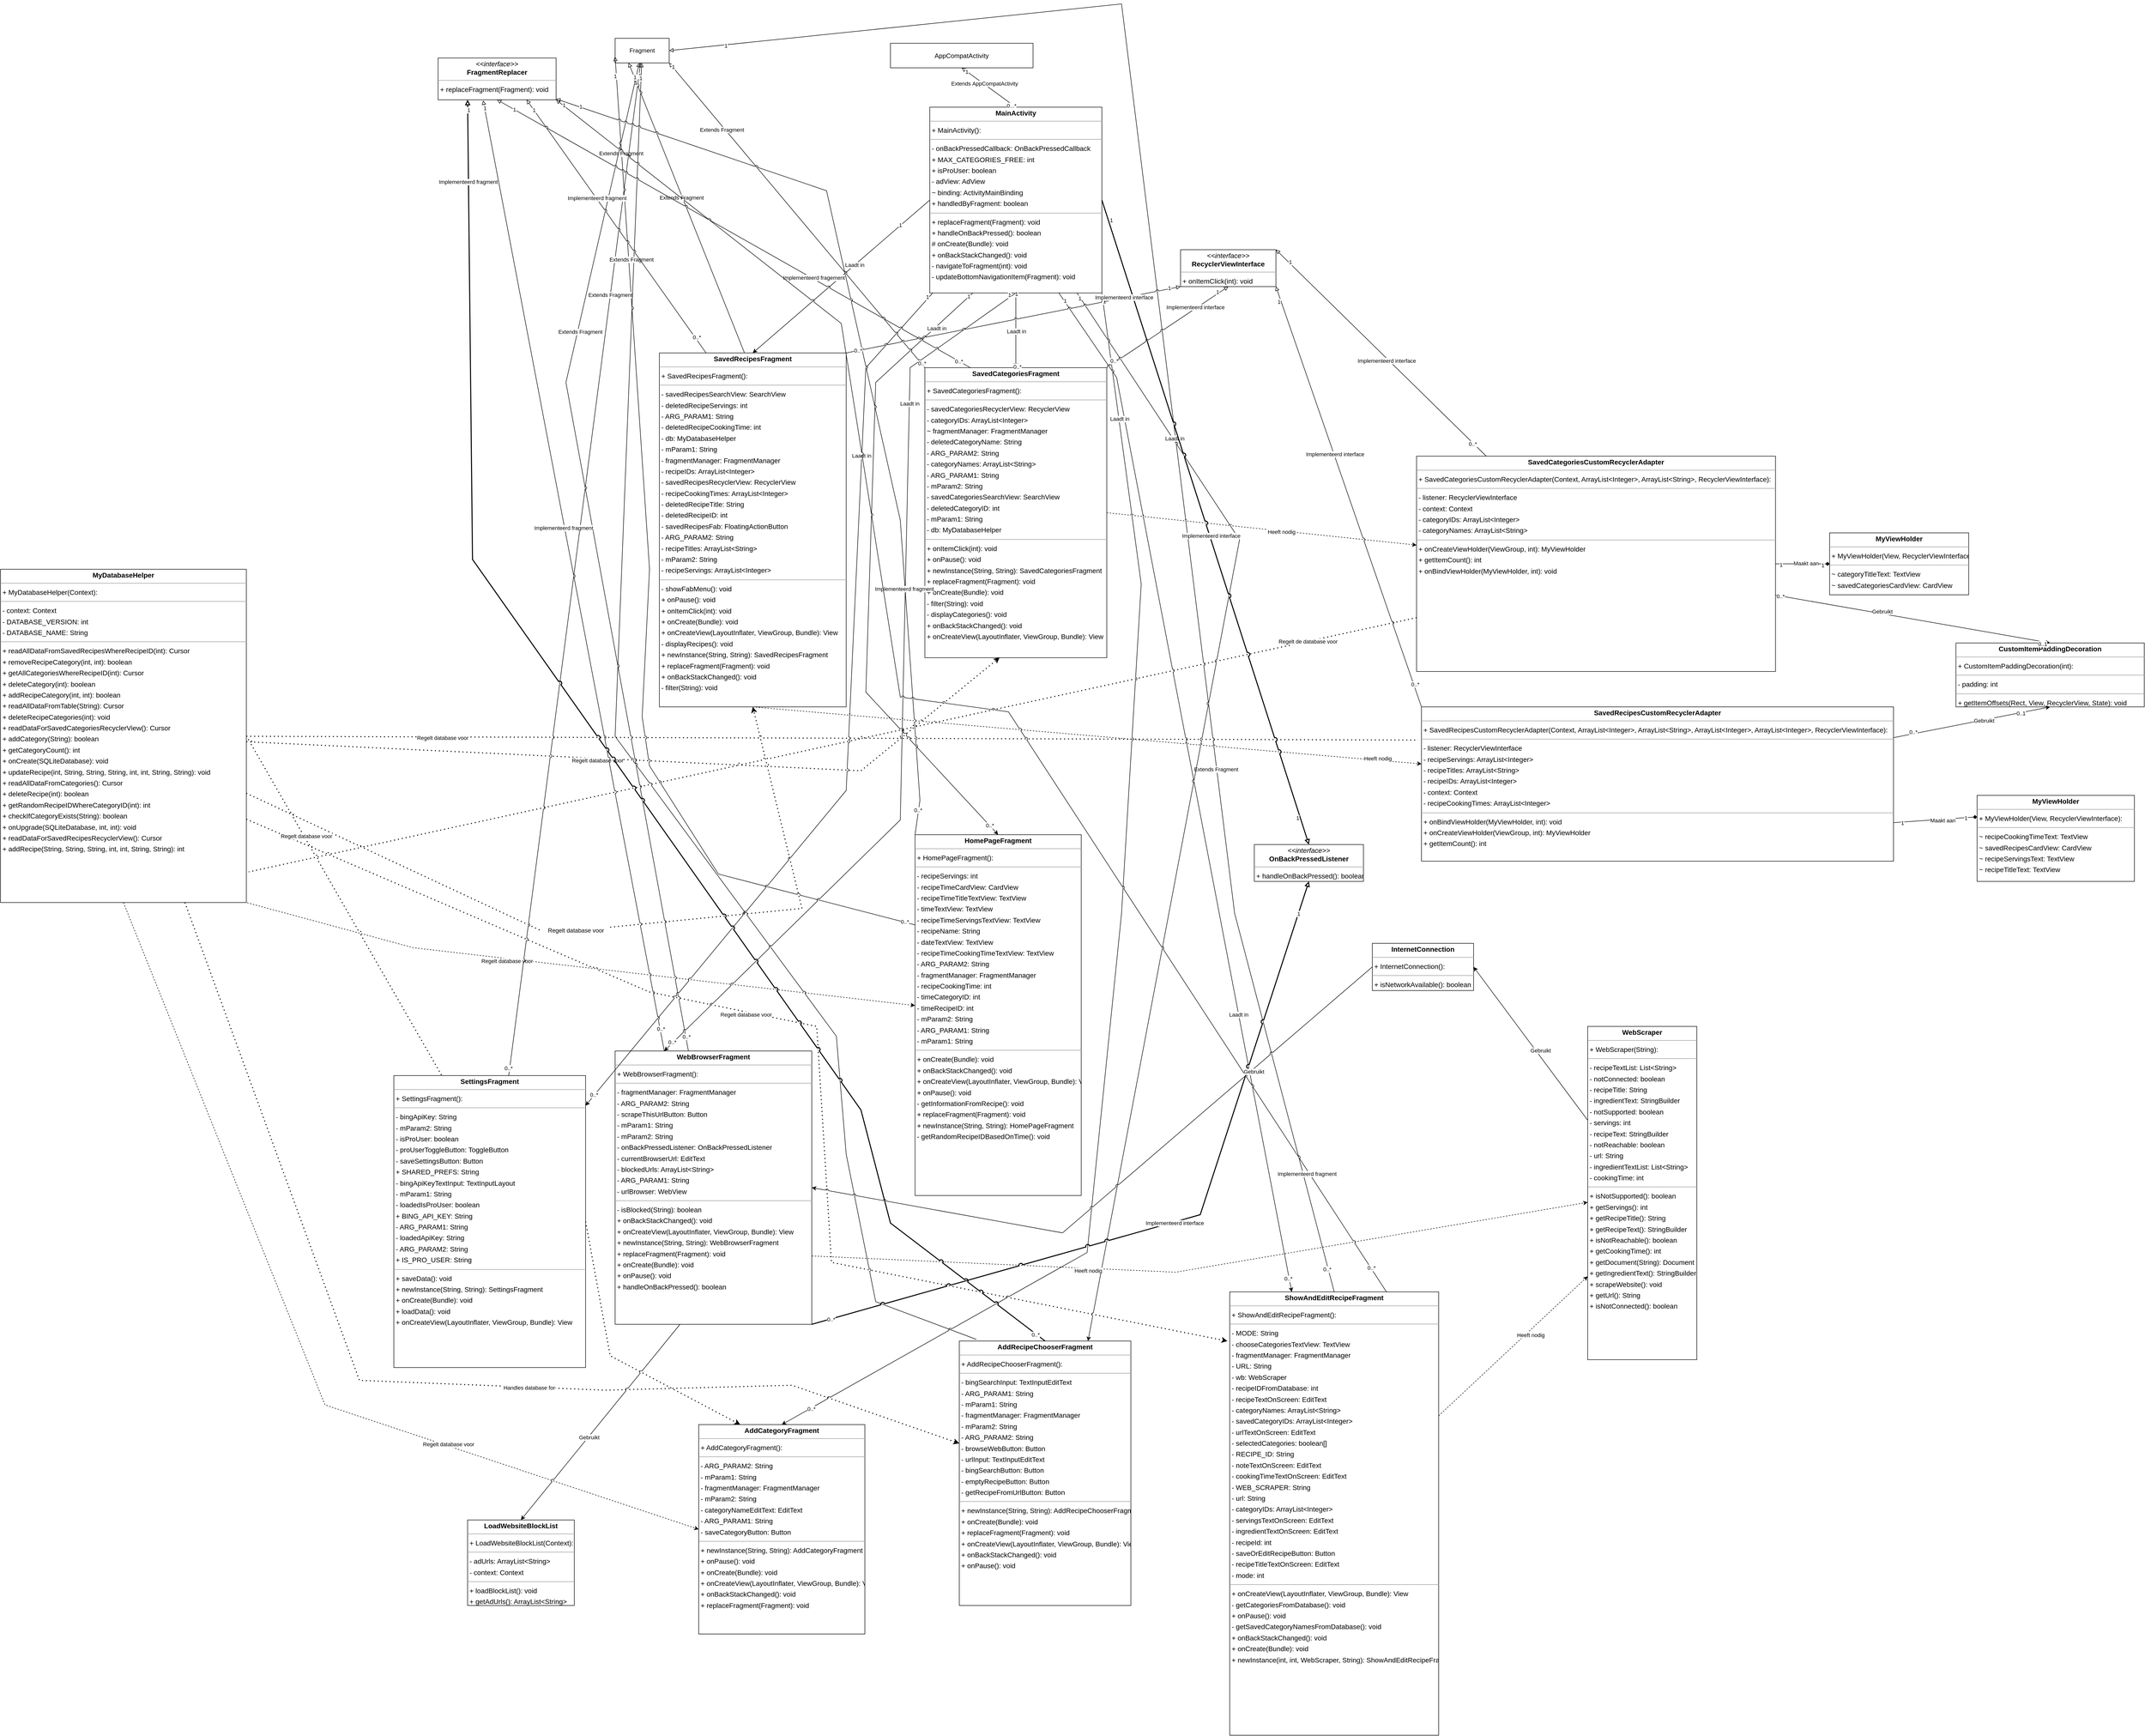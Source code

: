 <mxfile version="20.8.16" type="device"><diagram id="-_r_xSWTbPwK_BeB4G0E" name="Page-1"><mxGraphModel dx="3680" dy="3950" grid="1" gridSize="10" guides="1" tooltips="1" connect="1" arrows="1" fold="1" page="0" pageScale="1" pageWidth="827" pageHeight="1169" background="none" math="0" shadow="0"><root><mxCell id="0"/><mxCell id="1" parent="0"/><mxCell id="node15" value="&lt;p style=&quot;margin:0px;margin-top:4px;text-align:center;&quot;&gt;&lt;b&gt;AddCategoryFragment&lt;/b&gt;&lt;/p&gt;&lt;hr size=&quot;1&quot;/&gt;&lt;p style=&quot;margin:0 0 0 4px;line-height:1.6;&quot;&gt;+ AddCategoryFragment(): &lt;/p&gt;&lt;hr size=&quot;1&quot;/&gt;&lt;p style=&quot;margin:0 0 0 4px;line-height:1.6;&quot;&gt;- ARG_PARAM2: String&lt;br/&gt;- mParam1: String&lt;br/&gt;- fragmentManager: FragmentManager&lt;br/&gt;- mParam2: String&lt;br/&gt;- categoryNameEditText: EditText&lt;br/&gt;- ARG_PARAM1: String&lt;br/&gt;- saveCategoryButton: Button&lt;/p&gt;&lt;hr size=&quot;1&quot;/&gt;&lt;p style=&quot;margin:0 0 0 4px;line-height:1.6;&quot;&gt;+ newInstance(String, String): AddCategoryFragment&lt;br/&gt;+ onPause(): void&lt;br/&gt;+ onCreate(Bundle): void&lt;br/&gt;+ onCreateView(LayoutInflater, ViewGroup, Bundle): View&lt;br/&gt;+ onBackStackChanged(): void&lt;br/&gt;+ replaceFragment(Fragment): void&lt;/p&gt;" style="verticalAlign=top;align=left;overflow=fill;fontSize=14;fontFamily=Helvetica;html=1;rounded=0;shadow=0;comic=0;labelBackgroundColor=none;strokeWidth=1;" parent="1" vertex="1"><mxGeometry x="-230" y="370" width="338" height="426" as="geometry"/></mxCell><mxCell id="node1" value="&lt;p style=&quot;margin:0px;margin-top:4px;text-align:center;&quot;&gt;&lt;b&gt;AddRecipeChooserFragment&lt;/b&gt;&lt;/p&gt;&lt;hr size=&quot;1&quot;/&gt;&lt;p style=&quot;margin:0 0 0 4px;line-height:1.6;&quot;&gt;+ AddRecipeChooserFragment(): &lt;/p&gt;&lt;hr size=&quot;1&quot;/&gt;&lt;p style=&quot;margin:0 0 0 4px;line-height:1.6;&quot;&gt;- bingSearchInput: TextInputEditText&lt;br/&gt;- ARG_PARAM1: String&lt;br/&gt;- mParam1: String&lt;br/&gt;- fragmentManager: FragmentManager&lt;br/&gt;- mParam2: String&lt;br/&gt;- ARG_PARAM2: String&lt;br/&gt;- browseWebButton: Button&lt;br/&gt;- urlInput: TextInputEditText&lt;br/&gt;- bingSearchButton: Button&lt;br/&gt;- emptyRecipeButton: Button&lt;br/&gt;- getRecipeFromUrlButton: Button&lt;/p&gt;&lt;hr size=&quot;1&quot;/&gt;&lt;p style=&quot;margin:0 0 0 4px;line-height:1.6;&quot;&gt;+ newInstance(String, String): AddRecipeChooserFragment&lt;br/&gt;+ onCreate(Bundle): void&lt;br/&gt;+ replaceFragment(Fragment): void&lt;br/&gt;+ onCreateView(LayoutInflater, ViewGroup, Bundle): View&lt;br/&gt;+ onBackStackChanged(): void&lt;br/&gt;+ onPause(): void&lt;/p&gt;" style="verticalAlign=top;align=left;overflow=fill;fontSize=14;fontFamily=Helvetica;html=1;rounded=0;shadow=0;comic=0;labelBackgroundColor=none;strokeWidth=1;" parent="1" vertex="1"><mxGeometry x="300" y="200" width="349" height="538" as="geometry"/></mxCell><mxCell id="node11" value="&lt;p style=&quot;margin:0px;margin-top:4px;text-align:center;&quot;&gt;&lt;b&gt;CustomItemPaddingDecoration&lt;/b&gt;&lt;/p&gt;&lt;hr size=&quot;1&quot;/&gt;&lt;p style=&quot;margin:0 0 0 4px;line-height:1.6;&quot;&gt;+ CustomItemPaddingDecoration(int): &lt;/p&gt;&lt;hr size=&quot;1&quot;/&gt;&lt;p style=&quot;margin:0 0 0 4px;line-height:1.6;&quot;&gt;- padding: int&lt;/p&gt;&lt;hr size=&quot;1&quot;/&gt;&lt;p style=&quot;margin:0 0 0 4px;line-height:1.6;&quot;&gt;+ getItemOffsets(Rect, View, RecyclerView, State): void&lt;/p&gt;" style="verticalAlign=top;align=left;overflow=fill;fontSize=14;fontFamily=Helvetica;html=1;rounded=0;shadow=0;comic=0;labelBackgroundColor=none;strokeWidth=1;" parent="1" vertex="1"><mxGeometry x="2327" y="-1220" width="383" height="130" as="geometry"/></mxCell><mxCell id="node18" value="&lt;p style=&quot;margin:0px;margin-top:4px;text-align:center;&quot;&gt;&lt;i&gt;&amp;lt;&amp;lt;interface&amp;gt;&amp;gt;&lt;/i&gt;&lt;br/&gt;&lt;b&gt;FragmentReplacer&lt;/b&gt;&lt;/p&gt;&lt;hr size=&quot;1&quot;/&gt;&lt;p style=&quot;margin:0 0 0 4px;line-height:1.6;&quot;&gt;+ replaceFragment(Fragment): void&lt;/p&gt;" style="verticalAlign=top;align=left;overflow=fill;fontSize=14;fontFamily=Helvetica;html=1;rounded=0;shadow=0;comic=0;labelBackgroundColor=none;strokeWidth=1;" parent="1" vertex="1"><mxGeometry x="-760" y="-2410" width="240" height="85" as="geometry"/></mxCell><mxCell id="node8" value="&lt;p style=&quot;margin:0px;margin-top:4px;text-align:center;&quot;&gt;&lt;b&gt;HomePageFragment&lt;/b&gt;&lt;/p&gt;&lt;hr size=&quot;1&quot;/&gt;&lt;p style=&quot;margin:0 0 0 4px;line-height:1.6;&quot;&gt;+ HomePageFragment(): &lt;/p&gt;&lt;hr size=&quot;1&quot;/&gt;&lt;p style=&quot;margin:0 0 0 4px;line-height:1.6;&quot;&gt;- recipeServings: int&lt;br/&gt;- recipeTimeCardView: CardView&lt;br/&gt;- recipeTimeTitleTextView: TextView&lt;br/&gt;- timeTextView: TextView&lt;br/&gt;- recipeTimeServingsTextView: TextView&lt;br/&gt;- recipeName: String&lt;br/&gt;- dateTextView: TextView&lt;br/&gt;- recipeTimeCookingTimeTextView: TextView&lt;br/&gt;- ARG_PARAM2: String&lt;br/&gt;- fragmentManager: FragmentManager&lt;br/&gt;- recipeCookingTime: int&lt;br/&gt;- timeCategoryID: int&lt;br/&gt;- timeRecipeID: int&lt;br/&gt;- mParam2: String&lt;br/&gt;- ARG_PARAM1: String&lt;br/&gt;- mParam1: String&lt;/p&gt;&lt;hr size=&quot;1&quot;/&gt;&lt;p style=&quot;margin:0 0 0 4px;line-height:1.6;&quot;&gt;+ onCreate(Bundle): void&lt;br/&gt;+ onBackStackChanged(): void&lt;br/&gt;+ onCreateView(LayoutInflater, ViewGroup, Bundle): View&lt;br/&gt;+ onPause(): void&lt;br/&gt;- getInformationFromRecipe(): void&lt;br/&gt;+ replaceFragment(Fragment): void&lt;br/&gt;+ newInstance(String, String): HomePageFragment&lt;br/&gt;- getRandomRecipeIDBasedOnTime(): void&lt;/p&gt;" style="verticalAlign=top;align=left;overflow=fill;fontSize=14;fontFamily=Helvetica;html=1;rounded=0;shadow=0;comic=0;labelBackgroundColor=none;strokeWidth=1;" parent="1" vertex="1"><mxGeometry x="210" y="-830" width="338" height="734" as="geometry"/></mxCell><mxCell id="node14" value="&lt;p style=&quot;margin:0px;margin-top:4px;text-align:center;&quot;&gt;&lt;b&gt;InternetConnection&lt;/b&gt;&lt;/p&gt;&lt;hr size=&quot;1&quot;/&gt;&lt;p style=&quot;margin:0 0 0 4px;line-height:1.6;&quot;&gt;+ InternetConnection(): &lt;/p&gt;&lt;hr size=&quot;1&quot;/&gt;&lt;p style=&quot;margin:0 0 0 4px;line-height:1.6;&quot;&gt;+ isNetworkAvailable(): boolean&lt;/p&gt;" style="verticalAlign=top;align=left;overflow=fill;fontSize=14;fontFamily=Helvetica;html=1;rounded=0;shadow=0;comic=0;labelBackgroundColor=none;strokeWidth=1;" parent="1" vertex="1"><mxGeometry x="1140" y="-609" width="206" height="96" as="geometry"/></mxCell><mxCell id="node25" value="&lt;p style=&quot;margin:0px;margin-top:4px;text-align:center;&quot;&gt;&lt;b&gt;LoadWebsiteBlockList&lt;/b&gt;&lt;/p&gt;&lt;hr size=&quot;1&quot;/&gt;&lt;p style=&quot;margin:0 0 0 4px;line-height:1.6;&quot;&gt;+ LoadWebsiteBlockList(Context): &lt;/p&gt;&lt;hr size=&quot;1&quot;/&gt;&lt;p style=&quot;margin:0 0 0 4px;line-height:1.6;&quot;&gt;- adUrls: ArrayList&amp;lt;String&amp;gt;&lt;br/&gt;- context: Context&lt;/p&gt;&lt;hr size=&quot;1&quot;/&gt;&lt;p style=&quot;margin:0 0 0 4px;line-height:1.6;&quot;&gt;+ loadBlockList(): void&lt;br/&gt;+ getAdUrls(): ArrayList&amp;lt;String&amp;gt;&lt;/p&gt;" style="verticalAlign=top;align=left;overflow=fill;fontSize=14;fontFamily=Helvetica;html=1;rounded=0;shadow=0;comic=0;labelBackgroundColor=none;strokeWidth=1;" parent="1" vertex="1"><mxGeometry x="-700" y="564" width="217" height="174" as="geometry"/></mxCell><mxCell id="node4" value="&lt;p style=&quot;margin:0px;margin-top:4px;text-align:center;&quot;&gt;&lt;b&gt;MainActivity&lt;/b&gt;&lt;/p&gt;&lt;hr size=&quot;1&quot;/&gt;&lt;p style=&quot;margin:0 0 0 4px;line-height:1.6;&quot;&gt;+ MainActivity(): &lt;/p&gt;&lt;hr size=&quot;1&quot;/&gt;&lt;p style=&quot;margin:0 0 0 4px;line-height:1.6;&quot;&gt;- onBackPressedCallback: OnBackPressedCallback&lt;br/&gt;+ MAX_CATEGORIES_FREE: int&lt;br/&gt;+ isProUser: boolean&lt;br/&gt;- adView: AdView&lt;br/&gt;~ binding: ActivityMainBinding&lt;br/&gt;+ handledByFragment: boolean&lt;/p&gt;&lt;hr size=&quot;1&quot;/&gt;&lt;p style=&quot;margin:0 0 0 4px;line-height:1.6;&quot;&gt;+ replaceFragment(Fragment): void&lt;br/&gt;+ handleOnBackPressed(): boolean&lt;br/&gt;# onCreate(Bundle): void&lt;br/&gt;+ onBackStackChanged(): void&lt;br/&gt;- navigateToFragment(int): void&lt;br/&gt;- updateBottomNavigationItem(Fragment): void&lt;/p&gt;" style="verticalAlign=top;align=left;overflow=fill;fontSize=14;fontFamily=Helvetica;html=1;rounded=0;shadow=0;comic=0;labelBackgroundColor=none;strokeWidth=1;" parent="1" vertex="1"><mxGeometry x="240" y="-2310" width="350" height="378" as="geometry"/></mxCell><mxCell id="node3" value="&lt;p style=&quot;margin:0px;margin-top:4px;text-align:center;&quot;&gt;&lt;b&gt;MyDatabaseHelper&lt;/b&gt;&lt;/p&gt;&lt;hr size=&quot;1&quot;/&gt;&lt;p style=&quot;margin:0 0 0 4px;line-height:1.6;&quot;&gt;+ MyDatabaseHelper(Context): &lt;/p&gt;&lt;hr size=&quot;1&quot;/&gt;&lt;p style=&quot;margin:0 0 0 4px;line-height:1.6;&quot;&gt;- context: Context&lt;br/&gt;- DATABASE_VERSION: int&lt;br/&gt;- DATABASE_NAME: String&lt;/p&gt;&lt;hr size=&quot;1&quot;/&gt;&lt;p style=&quot;margin:0 0 0 4px;line-height:1.6;&quot;&gt;+ readAllDataFromSavedRecipesWhereRecipeID(int): Cursor&lt;br/&gt;+ removeRecipeCategory(int, int): boolean&lt;br/&gt;+ getAllCategoriesWhereRecipeID(int): Cursor&lt;br/&gt;+ deleteCategory(int): boolean&lt;br/&gt;+ addRecipeCategory(int, int): boolean&lt;br/&gt;+ readAllDataFromTable(String): Cursor&lt;br/&gt;+ deleteRecipeCategories(int): void&lt;br/&gt;+ readDataForSavedCategoriesRecyclerView(): Cursor&lt;br/&gt;+ addCategory(String): boolean&lt;br/&gt;+ getCategoryCount(): int&lt;br/&gt;+ onCreate(SQLiteDatabase): void&lt;br/&gt;+ updateRecipe(int, String, String, String, int, int, String, String): void&lt;br/&gt;+ readAllDataFromCategories(): Cursor&lt;br/&gt;+ deleteRecipe(int): boolean&lt;br/&gt;+ getRandomRecipeIDWhereCategoryID(int): int&lt;br/&gt;+ checkIfCategoryExists(String): boolean&lt;br/&gt;+ onUpgrade(SQLiteDatabase, int, int): void&lt;br/&gt;+ readDataForSavedRecipesRecyclerView(): Cursor&lt;br/&gt;+ addRecipe(String, String, String, int, int, String, String): int&lt;/p&gt;" style="verticalAlign=top;align=left;overflow=fill;fontSize=14;fontFamily=Helvetica;html=1;rounded=0;shadow=0;comic=0;labelBackgroundColor=none;strokeWidth=1;" parent="1" vertex="1"><mxGeometry x="-1650" y="-1370" width="500" height="678" as="geometry"/></mxCell><mxCell id="node27" value="&lt;p style=&quot;margin:0px;margin-top:4px;text-align:center;&quot;&gt;&lt;b&gt;MyViewHolder&lt;/b&gt;&lt;/p&gt;&lt;hr size=&quot;1&quot;/&gt;&lt;p style=&quot;margin:0 0 0 4px;line-height:1.6;&quot;&gt;+ MyViewHolder(View, RecyclerViewInterface): &lt;/p&gt;&lt;hr size=&quot;1&quot;/&gt;&lt;p style=&quot;margin:0 0 0 4px;line-height:1.6;&quot;&gt;~ recipeCookingTimeText: TextView&lt;br/&gt;~ savedRecipesCardView: CardView&lt;br/&gt;~ recipeServingsText: TextView&lt;br/&gt;~ recipeTitleText: TextView&lt;/p&gt;" style="verticalAlign=top;align=left;overflow=fill;fontSize=14;fontFamily=Helvetica;html=1;rounded=0;shadow=0;comic=0;labelBackgroundColor=none;strokeWidth=1;" parent="1" vertex="1"><mxGeometry x="2370" y="-910" width="320" height="175" as="geometry"/></mxCell><mxCell id="node28" value="&lt;p style=&quot;margin:0px;margin-top:4px;text-align:center;&quot;&gt;&lt;b&gt;MyViewHolder&lt;/b&gt;&lt;/p&gt;&lt;hr size=&quot;1&quot;/&gt;&lt;p style=&quot;margin:0 0 0 4px;line-height:1.6;&quot;&gt;+ MyViewHolder(View, RecyclerViewInterface): &lt;/p&gt;&lt;hr size=&quot;1&quot;/&gt;&lt;p style=&quot;margin:0 0 0 4px;line-height:1.6;&quot;&gt;~ categoryTitleText: TextView&lt;br/&gt;~ savedCategoriesCardView: CardView&lt;/p&gt;" style="verticalAlign=top;align=left;overflow=fill;fontSize=14;fontFamily=Helvetica;html=1;rounded=0;shadow=0;comic=0;labelBackgroundColor=none;strokeWidth=1;" parent="1" vertex="1"><mxGeometry x="2070" y="-1444" width="283" height="126" as="geometry"/></mxCell><mxCell id="node2" value="&lt;p style=&quot;margin:0px;margin-top:4px;text-align:center;&quot;&gt;&lt;i&gt;&amp;lt;&amp;lt;interface&amp;gt;&amp;gt;&lt;/i&gt;&lt;br/&gt;&lt;b&gt;OnBackPressedListener&lt;/b&gt;&lt;/p&gt;&lt;hr size=&quot;1&quot;/&gt;&lt;p style=&quot;margin:0 0 0 4px;line-height:1.6;&quot;&gt;+ handleOnBackPressed(): boolean&lt;/p&gt;" style="verticalAlign=top;align=left;overflow=fill;fontSize=14;fontFamily=Helvetica;html=1;rounded=0;shadow=0;comic=0;labelBackgroundColor=none;strokeWidth=1;" parent="1" vertex="1"><mxGeometry x="900" y="-810" width="222" height="75" as="geometry"/></mxCell><mxCell id="node12" value="&lt;p style=&quot;margin:0px;margin-top:4px;text-align:center;&quot;&gt;&lt;i&gt;&amp;lt;&amp;lt;interface&amp;gt;&amp;gt;&lt;/i&gt;&lt;br/&gt;&lt;b&gt;RecyclerViewInterface&lt;/b&gt;&lt;/p&gt;&lt;hr size=&quot;1&quot;/&gt;&lt;p style=&quot;margin:0 0 0 4px;line-height:1.6;&quot;&gt;+ onItemClick(int): void&lt;/p&gt;" style="verticalAlign=top;align=left;overflow=fill;fontSize=14;fontFamily=Helvetica;html=1;rounded=0;shadow=0;comic=0;labelBackgroundColor=none;strokeWidth=1;" parent="1" vertex="1"><mxGeometry x="750" y="-2020" width="194" height="75" as="geometry"/></mxCell><mxCell id="node13" value="&lt;p style=&quot;margin:0px;margin-top:4px;text-align:center;&quot;&gt;&lt;b&gt;SavedCategoriesCustomRecyclerAdapter&lt;/b&gt;&lt;/p&gt;&lt;hr size=&quot;1&quot;/&gt;&lt;p style=&quot;margin:0 0 0 4px;line-height:1.6;&quot;&gt;+ SavedCategoriesCustomRecyclerAdapter(Context, ArrayList&amp;lt;Integer&amp;gt;, ArrayList&amp;lt;String&amp;gt;, RecyclerViewInterface): &lt;/p&gt;&lt;hr size=&quot;1&quot;/&gt;&lt;p style=&quot;margin:0 0 0 4px;line-height:1.6;&quot;&gt;- listener: RecyclerViewInterface&lt;br/&gt;- context: Context&lt;br/&gt;- categoryIDs: ArrayList&amp;lt;Integer&amp;gt;&lt;br/&gt;- categoryNames: ArrayList&amp;lt;String&amp;gt;&lt;/p&gt;&lt;hr size=&quot;1&quot;/&gt;&lt;p style=&quot;margin:0 0 0 4px;line-height:1.6;&quot;&gt;+ onCreateViewHolder(ViewGroup, int): MyViewHolder&lt;br/&gt;+ getItemCount(): int&lt;br/&gt;+ onBindViewHolder(MyViewHolder, int): void&lt;/p&gt;" style="verticalAlign=top;align=left;overflow=fill;fontSize=14;fontFamily=Helvetica;html=1;rounded=0;shadow=0;comic=0;labelBackgroundColor=none;strokeWidth=1;" parent="1" vertex="1"><mxGeometry x="1230" y="-1600" width="730" height="438" as="geometry"/></mxCell><mxCell id="node24" value="&lt;p style=&quot;margin:0px;margin-top:4px;text-align:center;&quot;&gt;&lt;b&gt;SavedCategoriesFragment&lt;/b&gt;&lt;/p&gt;&lt;hr size=&quot;1&quot;/&gt;&lt;p style=&quot;margin:0 0 0 4px;line-height:1.6;&quot;&gt;+ SavedCategoriesFragment(): &lt;/p&gt;&lt;hr size=&quot;1&quot;/&gt;&lt;p style=&quot;margin:0 0 0 4px;line-height:1.6;&quot;&gt;- savedCategoriesRecyclerView: RecyclerView&lt;br/&gt;- categoryIDs: ArrayList&amp;lt;Integer&amp;gt;&lt;br/&gt;~ fragmentManager: FragmentManager&lt;br/&gt;- deletedCategoryName: String&lt;br/&gt;- ARG_PARAM2: String&lt;br/&gt;- categoryNames: ArrayList&amp;lt;String&amp;gt;&lt;br/&gt;- ARG_PARAM1: String&lt;br/&gt;- mParam2: String&lt;br/&gt;- savedCategoriesSearchView: SearchView&lt;br/&gt;- deletedCategoryID: int&lt;br/&gt;- mParam1: String&lt;br/&gt;- db: MyDatabaseHelper&lt;/p&gt;&lt;hr size=&quot;1&quot;/&gt;&lt;p style=&quot;margin:0 0 0 4px;line-height:1.6;&quot;&gt;+ onItemClick(int): void&lt;br/&gt;+ onPause(): void&lt;br/&gt;+ newInstance(String, String): SavedCategoriesFragment&lt;br/&gt;+ replaceFragment(Fragment): void&lt;br/&gt;+ onCreate(Bundle): void&lt;br/&gt;- filter(String): void&lt;br/&gt;- displayCategories(): void&lt;br/&gt;+ onBackStackChanged(): void&lt;br/&gt;+ onCreateView(LayoutInflater, ViewGroup, Bundle): View&lt;/p&gt;" style="verticalAlign=top;align=left;overflow=fill;fontSize=14;fontFamily=Helvetica;html=1;rounded=0;shadow=0;comic=0;labelBackgroundColor=none;strokeWidth=1;" parent="1" vertex="1"><mxGeometry x="230" y="-1780" width="370" height="590" as="geometry"/></mxCell><mxCell id="node17" value="&lt;p style=&quot;margin:0px;margin-top:4px;text-align:center;&quot;&gt;&lt;b&gt;SavedRecipesCustomRecyclerAdapter&lt;/b&gt;&lt;/p&gt;&lt;hr size=&quot;1&quot;/&gt;&lt;p style=&quot;margin:0 0 0 4px;line-height:1.6;&quot;&gt;+ SavedRecipesCustomRecyclerAdapter(Context, ArrayList&amp;lt;Integer&amp;gt;, ArrayList&amp;lt;String&amp;gt;, ArrayList&amp;lt;Integer&amp;gt;, ArrayList&amp;lt;Integer&amp;gt;, RecyclerViewInterface): &lt;/p&gt;&lt;hr size=&quot;1&quot;/&gt;&lt;p style=&quot;margin:0 0 0 4px;line-height:1.6;&quot;&gt;- listener: RecyclerViewInterface&lt;br/&gt;- recipeServings: ArrayList&amp;lt;Integer&amp;gt;&lt;br/&gt;- recipeTitles: ArrayList&amp;lt;String&amp;gt;&lt;br/&gt;- recipeIDs: ArrayList&amp;lt;Integer&amp;gt;&lt;br/&gt;- context: Context&lt;br/&gt;- recipeCookingTimes: ArrayList&amp;lt;Integer&amp;gt;&lt;/p&gt;&lt;hr size=&quot;1&quot;/&gt;&lt;p style=&quot;margin:0 0 0 4px;line-height:1.6;&quot;&gt;+ onBindViewHolder(MyViewHolder, int): void&lt;br/&gt;+ onCreateViewHolder(ViewGroup, int): MyViewHolder&lt;br/&gt;+ getItemCount(): int&lt;/p&gt;" style="verticalAlign=top;align=left;overflow=fill;fontSize=14;fontFamily=Helvetica;html=1;rounded=0;shadow=0;comic=0;labelBackgroundColor=none;strokeWidth=1;" parent="1" vertex="1"><mxGeometry x="1240" y="-1090" width="960" height="314" as="geometry"/></mxCell><mxCell id="node21" value="&lt;p style=&quot;margin:0px;margin-top:4px;text-align:center;&quot;&gt;&lt;b&gt;SavedRecipesFragment&lt;/b&gt;&lt;/p&gt;&lt;hr size=&quot;1&quot;/&gt;&lt;p style=&quot;margin:0 0 0 4px;line-height:1.6;&quot;&gt;+ SavedRecipesFragment(): &lt;/p&gt;&lt;hr size=&quot;1&quot;/&gt;&lt;p style=&quot;margin:0 0 0 4px;line-height:1.6;&quot;&gt;- savedRecipesSearchView: SearchView&lt;br/&gt;- deletedRecipeServings: int&lt;br/&gt;- ARG_PARAM1: String&lt;br/&gt;- deletedRecipeCookingTime: int&lt;br/&gt;- db: MyDatabaseHelper&lt;br/&gt;- mParam1: String&lt;br/&gt;- fragmentManager: FragmentManager&lt;br/&gt;- recipeIDs: ArrayList&amp;lt;Integer&amp;gt;&lt;br/&gt;- savedRecipesRecyclerView: RecyclerView&lt;br/&gt;- recipeCookingTimes: ArrayList&amp;lt;Integer&amp;gt;&lt;br/&gt;- deletedRecipeTitle: String&lt;br/&gt;- deletedRecipeID: int&lt;br/&gt;- savedRecipesFab: FloatingActionButton&lt;br/&gt;- ARG_PARAM2: String&lt;br/&gt;- recipeTitles: ArrayList&amp;lt;String&amp;gt;&lt;br/&gt;- mParam2: String&lt;br/&gt;- recipeServings: ArrayList&amp;lt;Integer&amp;gt;&lt;/p&gt;&lt;hr size=&quot;1&quot;/&gt;&lt;p style=&quot;margin:0 0 0 4px;line-height:1.6;&quot;&gt;- showFabMenu(): void&lt;br/&gt;+ onPause(): void&lt;br/&gt;+ onItemClick(int): void&lt;br/&gt;+ onCreate(Bundle): void&lt;br/&gt;+ onCreateView(LayoutInflater, ViewGroup, Bundle): View&lt;br/&gt;- displayRecipes(): void&lt;br/&gt;+ newInstance(String, String): SavedRecipesFragment&lt;br/&gt;+ replaceFragment(Fragment): void&lt;br/&gt;+ onBackStackChanged(): void&lt;br/&gt;- filter(String): void&lt;/p&gt;" style="verticalAlign=top;align=left;overflow=fill;fontSize=14;fontFamily=Helvetica;html=1;rounded=0;shadow=0;comic=0;labelBackgroundColor=none;strokeWidth=1;" parent="1" vertex="1"><mxGeometry x="-310" y="-1810" width="380" height="720" as="geometry"/></mxCell><mxCell id="node23" value="&lt;p style=&quot;margin:0px;margin-top:4px;text-align:center;&quot;&gt;&lt;b&gt;ShowAndEditRecipeFragment&lt;/b&gt;&lt;/p&gt;&lt;hr size=&quot;1&quot;/&gt;&lt;p style=&quot;margin:0 0 0 4px;line-height:1.6;&quot;&gt;+ ShowAndEditRecipeFragment(): &lt;/p&gt;&lt;hr size=&quot;1&quot;/&gt;&lt;p style=&quot;margin:0 0 0 4px;line-height:1.6;&quot;&gt;- MODE: String&lt;br/&gt;- chooseCategoriesTextView: TextView&lt;br/&gt;- fragmentManager: FragmentManager&lt;br/&gt;- URL: String&lt;br/&gt;- wb: WebScraper&lt;br/&gt;- recipeIDFromDatabase: int&lt;br/&gt;- recipeTextOnScreen: EditText&lt;br/&gt;- categoryNames: ArrayList&amp;lt;String&amp;gt;&lt;br/&gt;- savedCategoryIDs: ArrayList&amp;lt;Integer&amp;gt;&lt;br/&gt;- urlTextOnScreen: EditText&lt;br/&gt;- selectedCategories: boolean[]&lt;br/&gt;- RECIPE_ID: String&lt;br/&gt;- noteTextOnScreen: EditText&lt;br/&gt;- cookingTimeTextOnScreen: EditText&lt;br/&gt;- WEB_SCRAPER: String&lt;br/&gt;- url: String&lt;br/&gt;- categoryIDs: ArrayList&amp;lt;Integer&amp;gt;&lt;br/&gt;- servingsTextOnScreen: EditText&lt;br/&gt;- ingredientTextOnScreen: EditText&lt;br/&gt;- recipeId: int&lt;br/&gt;- saveOrEditRecipeButton: Button&lt;br/&gt;- recipeTitleTextOnScreen: EditText&lt;br/&gt;- mode: int&lt;/p&gt;&lt;hr size=&quot;1&quot;/&gt;&lt;p style=&quot;margin:0 0 0 4px;line-height:1.6;&quot;&gt;+ onCreateView(LayoutInflater, ViewGroup, Bundle): View&lt;br/&gt;- getCategoriesFromDatabase(): void&lt;br/&gt;+ onPause(): void&lt;br/&gt;- getSavedCategoryNamesFromDatabase(): void&lt;br/&gt;+ onBackStackChanged(): void&lt;br/&gt;+ onCreate(Bundle): void&lt;br/&gt;+ newInstance(int, int, WebScraper, String): ShowAndEditRecipeFragment&lt;/p&gt;" style="verticalAlign=top;align=left;overflow=fill;fontSize=14;fontFamily=Helvetica;html=1;rounded=0;shadow=0;comic=0;labelBackgroundColor=none;strokeWidth=1;" parent="1" vertex="1"><mxGeometry x="850" y="100" width="425" height="902" as="geometry"/></mxCell><mxCell id="node9" value="&lt;p style=&quot;margin:0px;margin-top:4px;text-align:center;&quot;&gt;&lt;b&gt;WebBrowserFragment&lt;/b&gt;&lt;/p&gt;&lt;hr size=&quot;1&quot;/&gt;&lt;p style=&quot;margin:0 0 0 4px;line-height:1.6;&quot;&gt;+ WebBrowserFragment(): &lt;/p&gt;&lt;hr size=&quot;1&quot;/&gt;&lt;p style=&quot;margin:0 0 0 4px;line-height:1.6;&quot;&gt;- fragmentManager: FragmentManager&lt;br/&gt;- ARG_PARAM2: String&lt;br/&gt;- scrapeThisUrlButton: Button&lt;br/&gt;- mParam1: String&lt;br/&gt;- mParam2: String&lt;br/&gt;- onBackPressedListener: OnBackPressedListener&lt;br/&gt;- currentBrowserUrl: EditText&lt;br/&gt;- blockedUrls: ArrayList&amp;lt;String&amp;gt;&lt;br/&gt;- ARG_PARAM1: String&lt;br/&gt;- urlBrowser: WebView&lt;/p&gt;&lt;hr size=&quot;1&quot;/&gt;&lt;p style=&quot;margin:0 0 0 4px;line-height:1.6;&quot;&gt;- isBlocked(String): boolean&lt;br/&gt;+ onBackStackChanged(): void&lt;br/&gt;+ onCreateView(LayoutInflater, ViewGroup, Bundle): View&lt;br/&gt;+ newInstance(String, String): WebBrowserFragment&lt;br/&gt;+ replaceFragment(Fragment): void&lt;br/&gt;+ onCreate(Bundle): void&lt;br/&gt;+ onPause(): void&lt;br/&gt;+ handleOnBackPressed(): boolean&lt;/p&gt;" style="verticalAlign=top;align=left;overflow=fill;fontSize=14;fontFamily=Helvetica;html=1;rounded=0;shadow=0;comic=0;labelBackgroundColor=none;strokeWidth=1;" parent="1" vertex="1"><mxGeometry x="-400" y="-390" width="400" height="556" as="geometry"/></mxCell><mxCell id="node6" value="&lt;p style=&quot;margin:0px;margin-top:4px;text-align:center;&quot;&gt;&lt;b&gt;WebScraper&lt;/b&gt;&lt;/p&gt;&lt;hr size=&quot;1&quot;/&gt;&lt;p style=&quot;margin:0 0 0 4px;line-height:1.6;&quot;&gt;+ WebScraper(String): &lt;/p&gt;&lt;hr size=&quot;1&quot;/&gt;&lt;p style=&quot;margin:0 0 0 4px;line-height:1.6;&quot;&gt;- recipeTextList: List&amp;lt;String&amp;gt;&lt;br/&gt;- notConnected: boolean&lt;br/&gt;- recipeTitle: String&lt;br/&gt;- ingredientText: StringBuilder&lt;br/&gt;- notSupported: boolean&lt;br/&gt;- servings: int&lt;br/&gt;- recipeText: StringBuilder&lt;br/&gt;- notReachable: boolean&lt;br/&gt;- url: String&lt;br/&gt;- ingredientTextList: List&amp;lt;String&amp;gt;&lt;br/&gt;- cookingTime: int&lt;/p&gt;&lt;hr size=&quot;1&quot;/&gt;&lt;p style=&quot;margin:0 0 0 4px;line-height:1.6;&quot;&gt;+ isNotSupported(): boolean&lt;br/&gt;+ getServings(): int&lt;br/&gt;+ getRecipeTitle(): String&lt;br/&gt;+ getRecipeText(): StringBuilder&lt;br/&gt;+ isNotReachable(): boolean&lt;br/&gt;+ getCookingTime(): int&lt;br/&gt;+ getDocument(String): Document&lt;br/&gt;+ getIngredientText(): StringBuilder&lt;br/&gt;+ scrapeWebsite(): void&lt;br/&gt;+ getUrl(): String&lt;br/&gt;+ isNotConnected(): boolean&lt;/p&gt;" style="verticalAlign=top;align=left;overflow=fill;fontSize=14;fontFamily=Helvetica;html=1;rounded=0;shadow=0;comic=0;labelBackgroundColor=none;strokeWidth=1;" parent="1" vertex="1"><mxGeometry x="1578" y="-440" width="222" height="678" as="geometry"/></mxCell><mxCell id="54i013lEeGLMwQyzvxQh-1" value="Fragment" style="html=1;whiteSpace=wrap;" parent="1" vertex="1"><mxGeometry x="-400" y="-2450" width="110" height="50" as="geometry"/></mxCell><mxCell id="54i013lEeGLMwQyzvxQh-2" value="&lt;p style=&quot;font-size: 9.8pt;&quot;&gt;AppCompatActivity&lt;/p&gt;" style="html=1;whiteSpace=wrap;" parent="1" vertex="1"><mxGeometry x="160" y="-2440" width="290" height="50" as="geometry"/></mxCell><mxCell id="OyrSFc-hj3Nz8fSrmIig-1" value="" style="endArrow=none;html=1;rounded=0;startArrow=classic;startFill=1;dashed=1;entryX=1;entryY=1;entryDx=0;entryDy=0;jumpStyle=arc;" edge="1" parent="1" source="node8" target="node3"><mxGeometry width="50" height="50" relative="1" as="geometry"><mxPoint x="-250" y="330" as="sourcePoint"/><mxPoint x="-200" y="280" as="targetPoint"/><Array as="points"><mxPoint x="-810" y="-600"/></Array></mxGeometry></mxCell><mxCell id="OyrSFc-hj3Nz8fSrmIig-2" value="Regelt database voor" style="edgeLabel;html=1;align=center;verticalAlign=middle;resizable=0;points=[];" vertex="1" connectable="0" parent="OyrSFc-hj3Nz8fSrmIig-1"><mxGeometry x="0.212" y="5" relative="1" as="geometry"><mxPoint as="offset"/></mxGeometry></mxCell><mxCell id="OyrSFc-hj3Nz8fSrmIig-3" value="" style="endArrow=classic;dashed=1;html=1;dashPattern=1 3;strokeWidth=2;rounded=0;entryX=0.5;entryY=1;entryDx=0;entryDy=0;startArrow=none;startFill=0;endFill=1;jumpStyle=arc;" edge="1" parent="1" source="OyrSFc-hj3Nz8fSrmIig-4" target="node21"><mxGeometry width="50" height="50" relative="1" as="geometry"><mxPoint x="30" y="-460" as="sourcePoint"/><mxPoint x="30" y="-80" as="targetPoint"/><Array as="points"><mxPoint x="-20" y="-680"/></Array></mxGeometry></mxCell><mxCell id="OyrSFc-hj3Nz8fSrmIig-5" value="" style="endArrow=classic;dashed=1;html=1;dashPattern=1 3;strokeWidth=2;rounded=0;exitX=1;exitY=0.75;exitDx=0;exitDy=0;entryX=-0.011;entryY=0.111;entryDx=0;entryDy=0;entryPerimeter=0;endFill=1;jumpStyle=arc;" edge="1" parent="1" source="node3" target="node23"><mxGeometry width="50" height="50" relative="1" as="geometry"><mxPoint x="210" y="90" as="sourcePoint"/><mxPoint x="260" y="40" as="targetPoint"/><Array as="points"><mxPoint x="-330" y="-510"/><mxPoint x="10" y="-440"/><mxPoint x="40" y="40"/></Array></mxGeometry></mxCell><mxCell id="OyrSFc-hj3Nz8fSrmIig-6" value="Regelt database voor" style="edgeLabel;html=1;align=center;verticalAlign=middle;resizable=0;points=[];" vertex="1" connectable="0" parent="OyrSFc-hj3Nz8fSrmIig-5"><mxGeometry x="-0.14" y="-5" relative="1" as="geometry"><mxPoint as="offset"/></mxGeometry></mxCell><mxCell id="OyrSFc-hj3Nz8fSrmIig-7" value="" style="endArrow=classic;dashed=1;html=1;dashPattern=1 3;strokeWidth=2;rounded=0;endFill=1;jumpStyle=arc;entryX=0.411;entryY=0.999;entryDx=0;entryDy=0;entryPerimeter=0;" edge="1" parent="1" source="node3" target="node24"><mxGeometry width="50" height="50" relative="1" as="geometry"><mxPoint x="130" y="270" as="sourcePoint"/><mxPoint x="180" y="220" as="targetPoint"/><Array as="points"><mxPoint x="100" y="-960"/></Array></mxGeometry></mxCell><mxCell id="OyrSFc-hj3Nz8fSrmIig-8" value="Regelt database voor" style="edgeLabel;html=1;align=center;verticalAlign=middle;resizable=0;points=[];" vertex="1" connectable="0" parent="OyrSFc-hj3Nz8fSrmIig-7"><mxGeometry x="-0.115" y="-4" relative="1" as="geometry"><mxPoint as="offset"/></mxGeometry></mxCell><mxCell id="OyrSFc-hj3Nz8fSrmIig-9" value="" style="endArrow=none;dashed=1;html=1;dashPattern=1 3;strokeWidth=2;rounded=0;entryX=0.004;entryY=0.526;entryDx=0;entryDy=0;entryPerimeter=0;startArrow=none;startFill=0;endFill=1;jumpStyle=arc;" edge="1" parent="1" source="node3" target="OyrSFc-hj3Nz8fSrmIig-4"><mxGeometry width="50" height="50" relative="1" as="geometry"><mxPoint x="90" y="-142.712" as="sourcePoint"/><mxPoint x="791.352" y="-259.732" as="targetPoint"/></mxGeometry></mxCell><mxCell id="OyrSFc-hj3Nz8fSrmIig-4" value="Regelt database voor" style="text;html=1;align=center;verticalAlign=middle;resizable=0;points=[];autosize=1;strokeColor=none;fillColor=none;" vertex="1" parent="1"><mxGeometry x="-550" y="-650" width="140" height="30" as="geometry"/></mxCell><mxCell id="OyrSFc-hj3Nz8fSrmIig-10" value="" style="endArrow=classic;dashed=1;html=1;dashPattern=1 3;strokeWidth=2;rounded=0;startArrow=none;startFill=0;endFill=1;jumpStyle=arc;exitX=0.75;exitY=1;exitDx=0;exitDy=0;" edge="1" parent="1" source="node3" target="node1"><mxGeometry width="50" height="50" relative="1" as="geometry"><mxPoint x="-1280" y="-220" as="sourcePoint"/><mxPoint x="750" y="1580" as="targetPoint"/><Array as="points"><mxPoint x="-920" y="280"/><mxPoint x="-420" y="300"/><mxPoint x="-40" y="290"/></Array></mxGeometry></mxCell><mxCell id="OyrSFc-hj3Nz8fSrmIig-11" value="Handles database for" style="edgeLabel;html=1;align=center;verticalAlign=middle;resizable=0;points=[];" vertex="1" connectable="0" parent="OyrSFc-hj3Nz8fSrmIig-10"><mxGeometry x="0.213" y="-1" relative="1" as="geometry"><mxPoint as="offset"/></mxGeometry></mxCell><mxCell id="OyrSFc-hj3Nz8fSrmIig-12" value="" style="endArrow=classic;dashed=1;html=1;dashPattern=1 3;strokeWidth=2;rounded=0;entryX=0.25;entryY=0;entryDx=0;entryDy=0;exitX=1;exitY=0.5;exitDx=0;exitDy=0;endFill=1;startArrow=none;" edge="1" parent="1" source="node5" target="node15"><mxGeometry width="50" height="50" relative="1" as="geometry"><mxPoint x="1280" y="1500" as="sourcePoint"/><mxPoint x="1330" y="1450" as="targetPoint"/><Array as="points"><mxPoint x="-410" y="230"/></Array></mxGeometry></mxCell><mxCell id="OyrSFc-hj3Nz8fSrmIig-14" value="" style="endArrow=none;dashed=1;html=1;dashPattern=1 3;strokeWidth=2;rounded=0;entryX=-0.007;entryY=0.215;entryDx=0;entryDy=0;jumpStyle=arc;entryPerimeter=0;" edge="1" parent="1" source="node3" target="node17"><mxGeometry width="50" height="50" relative="1" as="geometry"><mxPoint x="230" y="1380" as="sourcePoint"/><mxPoint x="280" y="1330" as="targetPoint"/></mxGeometry></mxCell><mxCell id="OyrSFc-hj3Nz8fSrmIig-15" value="Regelt database voor" style="edgeLabel;html=1;align=center;verticalAlign=middle;resizable=0;points=[];" vertex="1" connectable="0" parent="OyrSFc-hj3Nz8fSrmIig-14"><mxGeometry x="-0.665" y="-2" relative="1" as="geometry"><mxPoint as="offset"/></mxGeometry></mxCell><mxCell id="OyrSFc-hj3Nz8fSrmIig-16" value="" style="endArrow=none;dashed=1;html=1;dashPattern=1 3;strokeWidth=2;rounded=0;entryX=1.01;entryY=0.908;entryDx=0;entryDy=0;entryPerimeter=0;exitX=0;exitY=0.75;exitDx=0;exitDy=0;jumpStyle=arc;" edge="1" parent="1" source="node13" target="node3"><mxGeometry width="50" height="50" relative="1" as="geometry"><mxPoint x="20" y="350" as="sourcePoint"/><mxPoint x="70" y="300" as="targetPoint"/></mxGeometry></mxCell><mxCell id="OyrSFc-hj3Nz8fSrmIig-17" value="Regelt de database voor" style="edgeLabel;html=1;align=center;verticalAlign=middle;resizable=0;points=[];" vertex="1" connectable="0" parent="OyrSFc-hj3Nz8fSrmIig-16"><mxGeometry x="-0.815" relative="1" as="geometry"><mxPoint x="-1" as="offset"/></mxGeometry></mxCell><mxCell id="OyrSFc-hj3Nz8fSrmIig-19" value="" style="endArrow=block;html=1;rounded=0;entryX=0.25;entryY=1;entryDx=0;entryDy=0;exitX=0.455;exitY=-0.001;exitDx=0;exitDy=0;exitPerimeter=0;endFill=0;startArrow=none;startFill=0;jumpStyle=arc;" edge="1" parent="1" source="node21" target="54i013lEeGLMwQyzvxQh-1"><mxGeometry width="50" height="50" relative="1" as="geometry"><mxPoint x="-270" y="-860" as="sourcePoint"/><mxPoint x="-220" y="-910" as="targetPoint"/></mxGeometry></mxCell><mxCell id="OyrSFc-hj3Nz8fSrmIig-20" value="Extends Fragment" style="edgeLabel;html=1;align=center;verticalAlign=middle;resizable=0;points=[];" vertex="1" connectable="0" parent="OyrSFc-hj3Nz8fSrmIig-19"><mxGeometry x="0.074" y="2" relative="1" as="geometry"><mxPoint as="offset"/></mxGeometry></mxCell><mxCell id="OyrSFc-hj3Nz8fSrmIig-77" value="1" style="edgeLabel;html=1;align=center;verticalAlign=middle;resizable=0;points=[];" vertex="1" connectable="0" parent="OyrSFc-hj3Nz8fSrmIig-19"><mxGeometry x="0.868" y="2" relative="1" as="geometry"><mxPoint x="1" as="offset"/></mxGeometry></mxCell><mxCell id="OyrSFc-hj3Nz8fSrmIig-21" value="" style="endArrow=block;html=1;rounded=0;exitX=0;exitY=0.25;exitDx=0;exitDy=0;entryX=0;entryY=0.75;entryDx=0;entryDy=0;endFill=0;jumpStyle=arc;" edge="1" parent="1" source="node8" target="54i013lEeGLMwQyzvxQh-1"><mxGeometry width="50" height="50" relative="1" as="geometry"><mxPoint x="-390" y="-700" as="sourcePoint"/><mxPoint x="-340" y="-750" as="targetPoint"/><Array as="points"><mxPoint x="-190" y="-750"/><mxPoint x="-330" y="-970"/><mxPoint x="-345" y="-1070"/><mxPoint x="-330" y="-1370"/></Array></mxGeometry></mxCell><mxCell id="OyrSFc-hj3Nz8fSrmIig-22" value="Extends Fragment" style="edgeLabel;html=1;align=center;verticalAlign=middle;resizable=0;points=[];" vertex="1" connectable="0" parent="OyrSFc-hj3Nz8fSrmIig-21"><mxGeometry x="0.815" y="1" relative="1" as="geometry"><mxPoint as="offset"/></mxGeometry></mxCell><mxCell id="OyrSFc-hj3Nz8fSrmIig-73" value="1" style="edgeLabel;html=1;align=center;verticalAlign=middle;resizable=0;points=[];" vertex="1" connectable="0" parent="OyrSFc-hj3Nz8fSrmIig-21"><mxGeometry x="0.963" y="4" relative="1" as="geometry"><mxPoint x="1" as="offset"/></mxGeometry></mxCell><mxCell id="OyrSFc-hj3Nz8fSrmIig-84" value="0..*" style="edgeLabel;html=1;align=center;verticalAlign=middle;resizable=0;points=[];" vertex="1" connectable="0" parent="OyrSFc-hj3Nz8fSrmIig-21"><mxGeometry x="-0.979" y="-1" relative="1" as="geometry"><mxPoint as="offset"/></mxGeometry></mxCell><mxCell id="OyrSFc-hj3Nz8fSrmIig-23" value="" style="endArrow=block;html=1;rounded=0;endFill=0;jumpStyle=arc;" edge="1" parent="1" source="node9" target="54i013lEeGLMwQyzvxQh-1"><mxGeometry width="50" height="50" relative="1" as="geometry"><mxPoint x="-260" y="160" as="sourcePoint"/><mxPoint x="-210" y="110" as="targetPoint"/><Array as="points"><mxPoint x="-500" y="-1750"/></Array></mxGeometry></mxCell><mxCell id="OyrSFc-hj3Nz8fSrmIig-24" value="Extends Fragment" style="edgeLabel;html=1;align=center;verticalAlign=middle;resizable=0;points=[];" vertex="1" connectable="0" parent="OyrSFc-hj3Nz8fSrmIig-23"><mxGeometry x="0.455" y="-5" relative="1" as="geometry"><mxPoint y="1" as="offset"/></mxGeometry></mxCell><mxCell id="OyrSFc-hj3Nz8fSrmIig-75" value="1" style="edgeLabel;html=1;align=center;verticalAlign=middle;resizable=0;points=[];" vertex="1" connectable="0" parent="OyrSFc-hj3Nz8fSrmIig-23"><mxGeometry x="0.97" y="3" relative="1" as="geometry"><mxPoint as="offset"/></mxGeometry></mxCell><mxCell id="OyrSFc-hj3Nz8fSrmIig-83" value="0..*" style="edgeLabel;html=1;align=center;verticalAlign=middle;resizable=0;points=[];" vertex="1" connectable="0" parent="OyrSFc-hj3Nz8fSrmIig-23"><mxGeometry x="-0.971" y="-1" relative="1" as="geometry"><mxPoint as="offset"/></mxGeometry></mxCell><mxCell id="OyrSFc-hj3Nz8fSrmIig-25" value="" style="endArrow=block;html=1;rounded=0;exitX=0.5;exitY=0;exitDx=0;exitDy=0;entryX=1;entryY=0.5;entryDx=0;entryDy=0;endFill=0;jumpStyle=arc;" edge="1" parent="1" source="node23" target="54i013lEeGLMwQyzvxQh-1"><mxGeometry width="50" height="50" relative="1" as="geometry"><mxPoint x="1000" y="70" as="sourcePoint"/><mxPoint x="1050" y="20" as="targetPoint"/><Array as="points"><mxPoint x="860" y="-670"/><mxPoint x="630" y="-2520"/></Array></mxGeometry></mxCell><mxCell id="OyrSFc-hj3Nz8fSrmIig-26" value="Extends Fragment" style="edgeLabel;html=1;align=center;verticalAlign=middle;resizable=0;points=[];" vertex="1" connectable="0" parent="OyrSFc-hj3Nz8fSrmIig-25"><mxGeometry x="-0.391" y="1" relative="1" as="geometry"><mxPoint x="-1" as="offset"/></mxGeometry></mxCell><mxCell id="OyrSFc-hj3Nz8fSrmIig-79" value="1" style="edgeLabel;html=1;align=center;verticalAlign=middle;resizable=0;points=[];" vertex="1" connectable="0" parent="OyrSFc-hj3Nz8fSrmIig-25"><mxGeometry x="0.936" y="2" relative="1" as="geometry"><mxPoint as="offset"/></mxGeometry></mxCell><mxCell id="OyrSFc-hj3Nz8fSrmIig-86" value="0..*" style="edgeLabel;html=1;align=center;verticalAlign=middle;resizable=0;points=[];" vertex="1" connectable="0" parent="OyrSFc-hj3Nz8fSrmIig-25"><mxGeometry x="-0.973" y="2" relative="1" as="geometry"><mxPoint as="offset"/></mxGeometry></mxCell><mxCell id="OyrSFc-hj3Nz8fSrmIig-27" value="" style="endArrow=block;html=1;rounded=0;endFill=0;jumpStyle=arc;" edge="1" parent="1" source="node5" target="54i013lEeGLMwQyzvxQh-1"><mxGeometry width="50" height="50" relative="1" as="geometry"><mxPoint x="-760" y="850" as="sourcePoint"/><mxPoint x="-710" y="800" as="targetPoint"/></mxGeometry></mxCell><mxCell id="OyrSFc-hj3Nz8fSrmIig-28" value="Extends Fragment" style="edgeLabel;html=1;align=center;verticalAlign=middle;resizable=0;points=[];" vertex="1" connectable="0" parent="OyrSFc-hj3Nz8fSrmIig-27"><mxGeometry x="0.542" y="1" relative="1" as="geometry"><mxPoint as="offset"/></mxGeometry></mxCell><mxCell id="OyrSFc-hj3Nz8fSrmIig-74" value="1" style="edgeLabel;html=1;align=center;verticalAlign=middle;resizable=0;points=[];" vertex="1" connectable="0" parent="OyrSFc-hj3Nz8fSrmIig-27"><mxGeometry x="0.975" y="-1" relative="1" as="geometry"><mxPoint as="offset"/></mxGeometry></mxCell><mxCell id="OyrSFc-hj3Nz8fSrmIig-80" value="0..*" style="edgeLabel;html=1;align=center;verticalAlign=middle;resizable=0;points=[];" vertex="1" connectable="0" parent="OyrSFc-hj3Nz8fSrmIig-27"><mxGeometry x="-0.986" y="3" relative="1" as="geometry"><mxPoint as="offset"/></mxGeometry></mxCell><mxCell id="OyrSFc-hj3Nz8fSrmIig-29" value="" style="endArrow=block;html=1;rounded=0;exitX=0.5;exitY=0;exitDx=0;exitDy=0;entryX=0.5;entryY=1;entryDx=0;entryDy=0;endFill=0;" edge="1" parent="1" source="node4" target="54i013lEeGLMwQyzvxQh-2"><mxGeometry width="50" height="50" relative="1" as="geometry"><mxPoint x="1120" y="-1890" as="sourcePoint"/><mxPoint x="1170" y="-1940" as="targetPoint"/></mxGeometry></mxCell><mxCell id="OyrSFc-hj3Nz8fSrmIig-30" value="Extends&amp;nbsp;AppCompatActivity" style="edgeLabel;html=1;align=center;verticalAlign=middle;resizable=0;points=[];" vertex="1" connectable="0" parent="OyrSFc-hj3Nz8fSrmIig-29"><mxGeometry x="0.17" relative="1" as="geometry"><mxPoint y="-1" as="offset"/></mxGeometry></mxCell><mxCell id="OyrSFc-hj3Nz8fSrmIig-71" value="1" style="edgeLabel;html=1;align=center;verticalAlign=middle;resizable=0;points=[];" vertex="1" connectable="0" parent="OyrSFc-hj3Nz8fSrmIig-29"><mxGeometry x="0.815" y="1" relative="1" as="geometry"><mxPoint as="offset"/></mxGeometry></mxCell><mxCell id="OyrSFc-hj3Nz8fSrmIig-72" value="0...*" style="edgeLabel;html=1;align=center;verticalAlign=middle;resizable=0;points=[];" vertex="1" connectable="0" parent="OyrSFc-hj3Nz8fSrmIig-29"><mxGeometry x="-0.865" y="3" relative="1" as="geometry"><mxPoint as="offset"/></mxGeometry></mxCell><mxCell id="OyrSFc-hj3Nz8fSrmIig-31" value="" style="endArrow=block;html=1;rounded=0;exitX=0.1;exitY=-0.006;exitDx=0;exitDy=0;exitPerimeter=0;endFill=0;jumpStyle=arc;" edge="1" parent="1" source="node1" target="54i013lEeGLMwQyzvxQh-1"><mxGeometry width="50" height="50" relative="1" as="geometry"><mxPoint x="690" y="1350" as="sourcePoint"/><mxPoint x="740" y="1300" as="targetPoint"/><Array as="points"><mxPoint x="130" y="120"/><mxPoint x="70" y="-180"/><mxPoint x="50" y="-420"/><mxPoint x="-400" y="-1030"/></Array></mxGeometry></mxCell><mxCell id="OyrSFc-hj3Nz8fSrmIig-32" value="Extends Fragment" style="edgeLabel;html=1;align=center;verticalAlign=middle;resizable=0;points=[];" vertex="1" connectable="0" parent="OyrSFc-hj3Nz8fSrmIig-31"><mxGeometry x="0.723" y="5" relative="1" as="geometry"><mxPoint as="offset"/></mxGeometry></mxCell><mxCell id="OyrSFc-hj3Nz8fSrmIig-76" value="1" style="edgeLabel;html=1;align=center;verticalAlign=middle;resizable=0;points=[];" vertex="1" connectable="0" parent="OyrSFc-hj3Nz8fSrmIig-31"><mxGeometry x="0.979" y="1" relative="1" as="geometry"><mxPoint y="1" as="offset"/></mxGeometry></mxCell><mxCell id="OyrSFc-hj3Nz8fSrmIig-33" value="" style="endArrow=classic;html=1;rounded=0;exitX=0;exitY=0.5;exitDx=0;exitDy=0;entryX=0.5;entryY=0;entryDx=0;entryDy=0;jumpStyle=arc;" edge="1" parent="1" source="node4" target="node21"><mxGeometry width="50" height="50" relative="1" as="geometry"><mxPoint x="450" y="-1380" as="sourcePoint"/><mxPoint x="500" y="-1430" as="targetPoint"/></mxGeometry></mxCell><mxCell id="OyrSFc-hj3Nz8fSrmIig-34" value="Laadt in" style="edgeLabel;html=1;align=center;verticalAlign=middle;resizable=0;points=[];" vertex="1" connectable="0" parent="OyrSFc-hj3Nz8fSrmIig-33"><mxGeometry x="-0.144" relative="1" as="geometry"><mxPoint x="1" y="-1" as="offset"/></mxGeometry></mxCell><mxCell id="OyrSFc-hj3Nz8fSrmIig-70" value="1" style="edgeLabel;html=1;align=center;verticalAlign=middle;resizable=0;points=[];" vertex="1" connectable="0" parent="OyrSFc-hj3Nz8fSrmIig-33"><mxGeometry x="-0.669" y="-1" relative="1" as="geometry"><mxPoint as="offset"/></mxGeometry></mxCell><mxCell id="OyrSFc-hj3Nz8fSrmIig-35" value="" style="endArrow=classic;html=1;rounded=0;exitX=0.5;exitY=1;exitDx=0;exitDy=0;entryX=0.5;entryY=0;entryDx=0;entryDy=0;jumpStyle=arc;" edge="1" parent="1" source="node4" target="node24"><mxGeometry width="50" height="50" relative="1" as="geometry"><mxPoint x="760" y="-1190" as="sourcePoint"/><mxPoint x="810" y="-1240" as="targetPoint"/></mxGeometry></mxCell><mxCell id="OyrSFc-hj3Nz8fSrmIig-36" value="Laadt in" style="edgeLabel;html=1;align=center;verticalAlign=middle;resizable=0;points=[];" vertex="1" connectable="0" parent="OyrSFc-hj3Nz8fSrmIig-35"><mxGeometry x="0.025" y="1" relative="1" as="geometry"><mxPoint as="offset"/></mxGeometry></mxCell><mxCell id="OyrSFc-hj3Nz8fSrmIig-66" value="1" style="edgeLabel;html=1;align=center;verticalAlign=middle;resizable=0;points=[];" vertex="1" connectable="0" parent="OyrSFc-hj3Nz8fSrmIig-35"><mxGeometry x="-0.981" y="1" relative="1" as="geometry"><mxPoint as="offset"/></mxGeometry></mxCell><mxCell id="OyrSFc-hj3Nz8fSrmIig-89" value="0..*" style="edgeLabel;html=1;align=center;verticalAlign=middle;resizable=0;points=[];" vertex="1" connectable="0" parent="OyrSFc-hj3Nz8fSrmIig-35"><mxGeometry x="0.96" y="3" relative="1" as="geometry"><mxPoint y="1" as="offset"/></mxGeometry></mxCell><mxCell id="OyrSFc-hj3Nz8fSrmIig-37" value="" style="endArrow=classic;html=1;rounded=0;exitX=0.75;exitY=1;exitDx=0;exitDy=0;jumpStyle=arc;" edge="1" parent="1" source="node4" target="node23"><mxGeometry width="50" height="50" relative="1" as="geometry"><mxPoint x="990" y="-1210" as="sourcePoint"/><mxPoint x="1040" y="-1260" as="targetPoint"/><Array as="points"><mxPoint x="620" y="-1760"/></Array></mxGeometry></mxCell><mxCell id="OyrSFc-hj3Nz8fSrmIig-38" value="Laadt in" style="edgeLabel;html=1;align=center;verticalAlign=middle;resizable=0;points=[];" vertex="1" connectable="0" parent="OyrSFc-hj3Nz8fSrmIig-37"><mxGeometry x="0.454" relative="1" as="geometry"><mxPoint as="offset"/></mxGeometry></mxCell><mxCell id="OyrSFc-hj3Nz8fSrmIig-64" value="1" style="edgeLabel;html=1;align=center;verticalAlign=middle;resizable=0;points=[];" vertex="1" connectable="0" parent="OyrSFc-hj3Nz8fSrmIig-37"><mxGeometry x="-0.981" y="1" relative="1" as="geometry"><mxPoint as="offset"/></mxGeometry></mxCell><mxCell id="OyrSFc-hj3Nz8fSrmIig-87" value="0..*" style="edgeLabel;html=1;align=center;verticalAlign=middle;resizable=0;points=[];" vertex="1" connectable="0" parent="OyrSFc-hj3Nz8fSrmIig-37"><mxGeometry x="0.973" y="-2" relative="1" as="geometry"><mxPoint as="offset"/></mxGeometry></mxCell><mxCell id="OyrSFc-hj3Nz8fSrmIig-39" value="" style="endArrow=classic;html=1;rounded=0;entryX=0.5;entryY=0;entryDx=0;entryDy=0;exitX=0.25;exitY=1;exitDx=0;exitDy=0;jumpStyle=arc;" edge="1" parent="1" source="node4" target="node8"><mxGeometry width="50" height="50" relative="1" as="geometry"><mxPoint x="1050" y="-160" as="sourcePoint"/><mxPoint x="1100" y="-210" as="targetPoint"/><Array as="points"><mxPoint x="130" y="-1750"/><mxPoint x="110" y="-1120"/></Array></mxGeometry></mxCell><mxCell id="OyrSFc-hj3Nz8fSrmIig-40" value="Laadt in" style="edgeLabel;html=1;align=center;verticalAlign=middle;resizable=0;points=[];" vertex="1" connectable="0" parent="OyrSFc-hj3Nz8fSrmIig-39"><mxGeometry x="-0.841" y="3" relative="1" as="geometry"><mxPoint as="offset"/></mxGeometry></mxCell><mxCell id="OyrSFc-hj3Nz8fSrmIig-68" value="1" style="edgeLabel;html=1;align=center;verticalAlign=middle;resizable=0;points=[];" vertex="1" connectable="0" parent="OyrSFc-hj3Nz8fSrmIig-39"><mxGeometry x="-0.983" y="-1" relative="1" as="geometry"><mxPoint as="offset"/></mxGeometry></mxCell><mxCell id="OyrSFc-hj3Nz8fSrmIig-85" value="0..*" style="edgeLabel;html=1;align=center;verticalAlign=middle;resizable=0;points=[];" vertex="1" connectable="0" parent="OyrSFc-hj3Nz8fSrmIig-39"><mxGeometry x="0.96" relative="1" as="geometry"><mxPoint as="offset"/></mxGeometry></mxCell><mxCell id="OyrSFc-hj3Nz8fSrmIig-41" value="" style="endArrow=classic;html=1;rounded=0;entryX=0.25;entryY=0;entryDx=0;entryDy=0;exitX=0.5;exitY=1;exitDx=0;exitDy=0;jumpStyle=arc;" edge="1" parent="1" source="node4" target="node9"><mxGeometry width="50" height="50" relative="1" as="geometry"><mxPoint x="-490" y="770" as="sourcePoint"/><mxPoint x="-440" y="720" as="targetPoint"/><Array as="points"><mxPoint x="200" y="-1780"/><mxPoint x="180" y="-860"/></Array></mxGeometry></mxCell><mxCell id="OyrSFc-hj3Nz8fSrmIig-42" value="Laadt in" style="edgeLabel;html=1;align=center;verticalAlign=middle;resizable=0;points=[];" vertex="1" connectable="0" parent="OyrSFc-hj3Nz8fSrmIig-41"><mxGeometry x="-0.638" relative="1" as="geometry"><mxPoint as="offset"/></mxGeometry></mxCell><mxCell id="OyrSFc-hj3Nz8fSrmIig-67" value="1" style="edgeLabel;html=1;align=center;verticalAlign=middle;resizable=0;points=[];" vertex="1" connectable="0" parent="OyrSFc-hj3Nz8fSrmIig-41"><mxGeometry x="-0.986" y="-4" relative="1" as="geometry"><mxPoint as="offset"/></mxGeometry></mxCell><mxCell id="OyrSFc-hj3Nz8fSrmIig-82" value="0..*" style="edgeLabel;html=1;align=center;verticalAlign=middle;resizable=0;points=[];" vertex="1" connectable="0" parent="OyrSFc-hj3Nz8fSrmIig-41"><mxGeometry x="0.974" y="-2" relative="1" as="geometry"><mxPoint as="offset"/></mxGeometry></mxCell><mxCell id="OyrSFc-hj3Nz8fSrmIig-43" value="" style="endArrow=classic;html=1;rounded=0;jumpStyle=arc;" edge="1" parent="1" source="node4" target="node5"><mxGeometry width="50" height="50" relative="1" as="geometry"><mxPoint x="-560" y="720" as="sourcePoint"/><mxPoint x="-510" y="670" as="targetPoint"/><Array as="points"><mxPoint x="110" y="-1780"/><mxPoint x="70" y="-920"/></Array></mxGeometry></mxCell><mxCell id="OyrSFc-hj3Nz8fSrmIig-44" value="Laadt in" style="edgeLabel;html=1;align=center;verticalAlign=middle;resizable=0;points=[];" vertex="1" connectable="0" parent="OyrSFc-hj3Nz8fSrmIig-43"><mxGeometry x="-0.596" y="-1" relative="1" as="geometry"><mxPoint as="offset"/></mxGeometry></mxCell><mxCell id="OyrSFc-hj3Nz8fSrmIig-69" value="1" style="edgeLabel;html=1;align=center;verticalAlign=middle;resizable=0;points=[];" vertex="1" connectable="0" parent="OyrSFc-hj3Nz8fSrmIig-43"><mxGeometry x="-0.985" y="-4" relative="1" as="geometry"><mxPoint x="1" as="offset"/></mxGeometry></mxCell><mxCell id="OyrSFc-hj3Nz8fSrmIig-81" value="0..*" style="edgeLabel;html=1;align=center;verticalAlign=middle;resizable=0;points=[];" vertex="1" connectable="0" parent="OyrSFc-hj3Nz8fSrmIig-43"><mxGeometry x="0.971" y="-1" relative="1" as="geometry"><mxPoint as="offset"/></mxGeometry></mxCell><mxCell id="OyrSFc-hj3Nz8fSrmIig-45" value="" style="endArrow=block;html=1;rounded=0;exitX=0;exitY=0;exitDx=0;exitDy=0;entryX=1;entryY=1;entryDx=0;entryDy=0;endFill=0;jumpStyle=arc;" edge="1" parent="1" source="node24" target="54i013lEeGLMwQyzvxQh-1"><mxGeometry width="50" height="50" relative="1" as="geometry"><mxPoint x="1080" y="-190" as="sourcePoint"/><mxPoint x="1130" y="-240" as="targetPoint"/></mxGeometry></mxCell><mxCell id="OyrSFc-hj3Nz8fSrmIig-46" value="Extends Fragment" style="edgeLabel;html=1;align=center;verticalAlign=middle;resizable=0;points=[];" vertex="1" connectable="0" parent="OyrSFc-hj3Nz8fSrmIig-45"><mxGeometry x="0.569" y="5" relative="1" as="geometry"><mxPoint x="-1" y="-1" as="offset"/></mxGeometry></mxCell><mxCell id="OyrSFc-hj3Nz8fSrmIig-78" value="1" style="edgeLabel;html=1;align=center;verticalAlign=middle;resizable=0;points=[];" vertex="1" connectable="0" parent="OyrSFc-hj3Nz8fSrmIig-45"><mxGeometry x="0.972" y="-1" relative="1" as="geometry"><mxPoint as="offset"/></mxGeometry></mxCell><mxCell id="OyrSFc-hj3Nz8fSrmIig-88" value="0..*" style="edgeLabel;html=1;align=center;verticalAlign=middle;resizable=0;points=[];" vertex="1" connectable="0" parent="OyrSFc-hj3Nz8fSrmIig-45"><mxGeometry x="-0.972" y="-1" relative="1" as="geometry"><mxPoint as="offset"/></mxGeometry></mxCell><mxCell id="OyrSFc-hj3Nz8fSrmIig-47" value="" style="endArrow=classic;html=1;rounded=0;entryX=0.75;entryY=0;entryDx=0;entryDy=0;jumpStyle=arc;" edge="1" parent="1" source="node4" target="node1"><mxGeometry width="50" height="50" relative="1" as="geometry"><mxPoint x="540" y="1190" as="sourcePoint"/><mxPoint x="590" y="1140" as="targetPoint"/><Array as="points"><mxPoint x="870" y="-1430"/></Array></mxGeometry></mxCell><mxCell id="OyrSFc-hj3Nz8fSrmIig-48" value="Laadt in" style="edgeLabel;html=1;align=center;verticalAlign=middle;resizable=0;points=[];" vertex="1" connectable="0" parent="OyrSFc-hj3Nz8fSrmIig-47"><mxGeometry x="-0.685" y="3" relative="1" as="geometry"><mxPoint as="offset"/></mxGeometry></mxCell><mxCell id="OyrSFc-hj3Nz8fSrmIig-65" value="1" style="edgeLabel;html=1;align=center;verticalAlign=middle;resizable=0;points=[];" vertex="1" connectable="0" parent="OyrSFc-hj3Nz8fSrmIig-47"><mxGeometry x="-0.99" y="-1" relative="1" as="geometry"><mxPoint y="1" as="offset"/></mxGeometry></mxCell><mxCell id="OyrSFc-hj3Nz8fSrmIig-49" value="" style="endArrow=classic;html=1;rounded=0;entryX=0.5;entryY=1;entryDx=0;entryDy=0;" edge="1" parent="1" source="node17" target="node11"><mxGeometry width="50" height="50" relative="1" as="geometry"><mxPoint x="200" y="1970" as="sourcePoint"/><mxPoint x="250" y="1920" as="targetPoint"/></mxGeometry></mxCell><mxCell id="OyrSFc-hj3Nz8fSrmIig-50" value="Gebruikt" style="edgeLabel;html=1;align=center;verticalAlign=middle;resizable=0;points=[];" vertex="1" connectable="0" parent="OyrSFc-hj3Nz8fSrmIig-49"><mxGeometry x="0.151" y="-1" relative="1" as="geometry"><mxPoint as="offset"/></mxGeometry></mxCell><mxCell id="OyrSFc-hj3Nz8fSrmIig-93" value="0..*" style="edgeLabel;html=1;align=center;verticalAlign=middle;resizable=0;points=[];" vertex="1" connectable="0" parent="OyrSFc-hj3Nz8fSrmIig-49"><mxGeometry x="-0.737" y="4" relative="1" as="geometry"><mxPoint x="-1" as="offset"/></mxGeometry></mxCell><mxCell id="OyrSFc-hj3Nz8fSrmIig-94" value="0..1" style="edgeLabel;html=1;align=center;verticalAlign=middle;resizable=0;points=[];" vertex="1" connectable="0" parent="OyrSFc-hj3Nz8fSrmIig-49"><mxGeometry x="0.624" y="-1" relative="1" as="geometry"><mxPoint as="offset"/></mxGeometry></mxCell><mxCell id="OyrSFc-hj3Nz8fSrmIig-51" value="" style="endArrow=classic;html=1;rounded=0;entryX=0.5;entryY=0;entryDx=0;entryDy=0;" edge="1" parent="1" source="node13" target="node11"><mxGeometry width="50" height="50" relative="1" as="geometry"><mxPoint x="420" y="2050" as="sourcePoint"/><mxPoint x="470" y="2000" as="targetPoint"/></mxGeometry></mxCell><mxCell id="OyrSFc-hj3Nz8fSrmIig-52" value="Gebruikt" style="edgeLabel;html=1;align=center;verticalAlign=middle;resizable=0;points=[];" vertex="1" connectable="0" parent="OyrSFc-hj3Nz8fSrmIig-51"><mxGeometry x="-0.231" y="3" relative="1" as="geometry"><mxPoint x="1" y="-1" as="offset"/></mxGeometry></mxCell><mxCell id="OyrSFc-hj3Nz8fSrmIig-91" value="0..*" style="edgeLabel;html=1;align=center;verticalAlign=middle;resizable=0;points=[];" vertex="1" connectable="0" parent="OyrSFc-hj3Nz8fSrmIig-51"><mxGeometry x="-0.969" y="-1" relative="1" as="geometry"><mxPoint x="1" as="offset"/></mxGeometry></mxCell><mxCell id="OyrSFc-hj3Nz8fSrmIig-92" value="0..1" style="edgeLabel;html=1;align=center;verticalAlign=middle;resizable=0;points=[];" vertex="1" connectable="0" parent="OyrSFc-hj3Nz8fSrmIig-51"><mxGeometry x="0.942" y="-5" relative="1" as="geometry"><mxPoint x="1" as="offset"/></mxGeometry></mxCell><mxCell id="OyrSFc-hj3Nz8fSrmIig-53" value="" style="endArrow=none;html=1;rounded=0;exitX=0;exitY=0.5;exitDx=0;exitDy=0;entryX=1;entryY=0.5;entryDx=0;entryDy=0;endFill=0;startArrow=diamond;startFill=1;" edge="1" parent="1" source="node28" target="node13"><mxGeometry width="50" height="50" relative="1" as="geometry"><mxPoint x="1690" y="1390" as="sourcePoint"/><mxPoint x="1740" y="1340" as="targetPoint"/></mxGeometry></mxCell><mxCell id="OyrSFc-hj3Nz8fSrmIig-54" value="Maakt aan" style="edgeLabel;html=1;align=center;verticalAlign=middle;resizable=0;points=[];" vertex="1" connectable="0" parent="OyrSFc-hj3Nz8fSrmIig-53"><mxGeometry x="-0.128" y="-1" relative="1" as="geometry"><mxPoint as="offset"/></mxGeometry></mxCell><mxCell id="OyrSFc-hj3Nz8fSrmIig-59" value="1" style="edgeLabel;html=1;align=center;verticalAlign=middle;resizable=0;points=[];" vertex="1" connectable="0" parent="OyrSFc-hj3Nz8fSrmIig-53"><mxGeometry x="0.807" y="2" relative="1" as="geometry"><mxPoint as="offset"/></mxGeometry></mxCell><mxCell id="OyrSFc-hj3Nz8fSrmIig-60" value="1" style="edgeLabel;html=1;align=center;verticalAlign=middle;resizable=0;points=[];" vertex="1" connectable="0" parent="OyrSFc-hj3Nz8fSrmIig-53"><mxGeometry x="-0.744" y="3" relative="1" as="geometry"><mxPoint as="offset"/></mxGeometry></mxCell><mxCell id="OyrSFc-hj3Nz8fSrmIig-55" value="" style="endArrow=diamond;html=1;rounded=0;exitX=1;exitY=0.75;exitDx=0;exitDy=0;entryX=0;entryY=0.25;entryDx=0;entryDy=0;endFill=1;" edge="1" parent="1" source="node17" target="node27"><mxGeometry width="50" height="50" relative="1" as="geometry"><mxPoint x="480" y="1780" as="sourcePoint"/><mxPoint x="530" y="1730" as="targetPoint"/></mxGeometry></mxCell><mxCell id="OyrSFc-hj3Nz8fSrmIig-56" value="Maakt aan" style="edgeLabel;html=1;align=center;verticalAlign=middle;resizable=0;points=[];" vertex="1" connectable="0" parent="OyrSFc-hj3Nz8fSrmIig-55"><mxGeometry x="0.172" y="-2" relative="1" as="geometry"><mxPoint as="offset"/></mxGeometry></mxCell><mxCell id="OyrSFc-hj3Nz8fSrmIig-57" value="1" style="edgeLabel;html=1;align=center;verticalAlign=middle;resizable=0;points=[];" vertex="1" connectable="0" parent="OyrSFc-hj3Nz8fSrmIig-55"><mxGeometry x="-0.786" y="-1" relative="1" as="geometry"><mxPoint as="offset"/></mxGeometry></mxCell><mxCell id="OyrSFc-hj3Nz8fSrmIig-58" value="1" style="edgeLabel;html=1;align=center;verticalAlign=middle;resizable=0;points=[];" vertex="1" connectable="0" parent="OyrSFc-hj3Nz8fSrmIig-55"><mxGeometry x="0.724" relative="1" as="geometry"><mxPoint as="offset"/></mxGeometry></mxCell><mxCell id="OyrSFc-hj3Nz8fSrmIig-61" value="" style="endArrow=classic;html=1;rounded=0;entryX=0.5;entryY=0;entryDx=0;entryDy=0;exitX=1;exitY=1;exitDx=0;exitDy=0;jumpStyle=arc;" edge="1" parent="1" source="node4" target="node15"><mxGeometry width="50" height="50" relative="1" as="geometry"><mxPoint x="1440" y="1160" as="sourcePoint"/><mxPoint x="1490" y="1110" as="targetPoint"/><Array as="points"><mxPoint x="670" y="-1340"/><mxPoint x="630" y="-670"/><mxPoint x="560" y="20"/></Array></mxGeometry></mxCell><mxCell id="OyrSFc-hj3Nz8fSrmIig-62" value="Laadt in" style="edgeLabel;html=1;align=center;verticalAlign=middle;resizable=0;points=[];" vertex="1" connectable="0" parent="OyrSFc-hj3Nz8fSrmIig-61"><mxGeometry x="-0.807" y="1" relative="1" as="geometry"><mxPoint as="offset"/></mxGeometry></mxCell><mxCell id="OyrSFc-hj3Nz8fSrmIig-63" value="1" style="edgeLabel;html=1;align=center;verticalAlign=middle;resizable=0;points=[];" vertex="1" connectable="0" parent="OyrSFc-hj3Nz8fSrmIig-61"><mxGeometry x="-0.987" y="2" relative="1" as="geometry"><mxPoint as="offset"/></mxGeometry></mxCell><mxCell id="OyrSFc-hj3Nz8fSrmIig-90" value="0..*" style="edgeLabel;html=1;align=center;verticalAlign=middle;resizable=0;points=[];" vertex="1" connectable="0" parent="OyrSFc-hj3Nz8fSrmIig-61"><mxGeometry x="0.949" y="1" relative="1" as="geometry"><mxPoint as="offset"/></mxGeometry></mxCell><mxCell id="OyrSFc-hj3Nz8fSrmIig-95" value="" style="endArrow=classic;html=1;rounded=0;dashed=1;exitX=1;exitY=0.75;exitDx=0;exitDy=0;" edge="1" parent="1" source="node9" target="node6"><mxGeometry width="50" height="50" relative="1" as="geometry"><mxPoint x="30" y="1300" as="sourcePoint"/><mxPoint x="240" y="1320" as="targetPoint"/><Array as="points"><mxPoint x="740" y="60"/></Array></mxGeometry></mxCell><mxCell id="OyrSFc-hj3Nz8fSrmIig-96" value="Heeft nodig" style="edgeLabel;html=1;align=center;verticalAlign=middle;resizable=0;points=[];" vertex="1" connectable="0" parent="OyrSFc-hj3Nz8fSrmIig-95"><mxGeometry x="-0.292" y="-4" relative="1" as="geometry"><mxPoint x="-1" y="1" as="offset"/></mxGeometry></mxCell><mxCell id="OyrSFc-hj3Nz8fSrmIig-97" value="" style="endArrow=classic;html=1;rounded=0;dashed=1;entryX=0;entryY=0.75;entryDx=0;entryDy=0;" edge="1" parent="1" source="node23" target="node6"><mxGeometry width="50" height="50" relative="1" as="geometry"><mxPoint x="1590" y="790" as="sourcePoint"/><mxPoint x="1640" y="740" as="targetPoint"/></mxGeometry></mxCell><mxCell id="OyrSFc-hj3Nz8fSrmIig-98" value="Heeft nodig" style="edgeLabel;html=1;align=center;verticalAlign=middle;resizable=0;points=[];" vertex="1" connectable="0" parent="OyrSFc-hj3Nz8fSrmIig-97"><mxGeometry x="0.194" y="-7" relative="1" as="geometry"><mxPoint x="1" as="offset"/></mxGeometry></mxCell><mxCell id="OyrSFc-hj3Nz8fSrmIig-99" value="" style="endArrow=classic;html=1;rounded=0;dashed=1;exitX=1;exitY=0.5;exitDx=0;exitDy=0;jumpStyle=arc;" edge="1" parent="1" source="node24" target="node13"><mxGeometry width="50" height="50" relative="1" as="geometry"><mxPoint x="1680" y="550" as="sourcePoint"/><mxPoint x="2100" y="770" as="targetPoint"/></mxGeometry></mxCell><mxCell id="OyrSFc-hj3Nz8fSrmIig-100" value="Heeft nodig" style="edgeLabel;html=1;align=center;verticalAlign=middle;resizable=0;points=[];" vertex="1" connectable="0" parent="OyrSFc-hj3Nz8fSrmIig-99"><mxGeometry x="0.125" y="-1" relative="1" as="geometry"><mxPoint y="1" as="offset"/></mxGeometry></mxCell><mxCell id="OyrSFc-hj3Nz8fSrmIig-101" value="" style="endArrow=classic;html=1;rounded=0;dashed=1;exitX=0.5;exitY=1;exitDx=0;exitDy=0;jumpStyle=arc;" edge="1" parent="1" source="node21" target="node17"><mxGeometry width="50" height="50" relative="1" as="geometry"><mxPoint x="490" y="350" as="sourcePoint"/><mxPoint x="540" y="300" as="targetPoint"/></mxGeometry></mxCell><mxCell id="OyrSFc-hj3Nz8fSrmIig-102" value="Heeft nodig" style="edgeLabel;html=1;align=center;verticalAlign=middle;resizable=0;points=[];" vertex="1" connectable="0" parent="OyrSFc-hj3Nz8fSrmIig-101"><mxGeometry x="0.869" y="3" relative="1" as="geometry"><mxPoint y="-1" as="offset"/></mxGeometry></mxCell><mxCell id="OyrSFc-hj3Nz8fSrmIig-103" value="" style="endArrow=none;dashed=1;html=1;dashPattern=1 3;strokeWidth=2;rounded=0;entryX=0.25;entryY=0;entryDx=0;entryDy=0;exitX=1;exitY=0.5;exitDx=0;exitDy=0;endFill=1;jumpStyle=arc;" edge="1" parent="1" source="node3" target="node5"><mxGeometry width="50" height="50" relative="1" as="geometry"><mxPoint x="-1170" y="-561.0" as="sourcePoint"/><mxPoint x="1390.5" y="1585" as="targetPoint"/></mxGeometry></mxCell><mxCell id="OyrSFc-hj3Nz8fSrmIig-104" value="Regelt database voor" style="edgeLabel;html=1;align=center;verticalAlign=middle;resizable=0;points=[];" vertex="1" connectable="0" parent="OyrSFc-hj3Nz8fSrmIig-103"><mxGeometry x="-0.403" y="3" relative="1" as="geometry"><mxPoint y="-1" as="offset"/></mxGeometry></mxCell><mxCell id="node5" value="&lt;p style=&quot;margin:0px;margin-top:4px;text-align:center;&quot;&gt;&lt;b&gt;SettingsFragment&lt;/b&gt;&lt;/p&gt;&lt;hr size=&quot;1&quot;/&gt;&lt;p style=&quot;margin:0 0 0 4px;line-height:1.6;&quot;&gt;+ SettingsFragment(): &lt;/p&gt;&lt;hr size=&quot;1&quot;/&gt;&lt;p style=&quot;margin:0 0 0 4px;line-height:1.6;&quot;&gt;- bingApiKey: String&lt;br/&gt;- mParam2: String&lt;br/&gt;- isProUser: boolean&lt;br/&gt;- proUserToggleButton: ToggleButton&lt;br/&gt;- saveSettingsButton: Button&lt;br/&gt;+ SHARED_PREFS: String&lt;br/&gt;- bingApiKeyTextInput: TextInputLayout&lt;br/&gt;- mParam1: String&lt;br/&gt;- loadedIsProUser: boolean&lt;br/&gt;+ BING_API_KEY: String&lt;br/&gt;- ARG_PARAM1: String&lt;br/&gt;- loadedApiKey: String&lt;br/&gt;- ARG_PARAM2: String&lt;br/&gt;+ IS_PRO_USER: String&lt;/p&gt;&lt;hr size=&quot;1&quot;/&gt;&lt;p style=&quot;margin:0 0 0 4px;line-height:1.6;&quot;&gt;+ saveData(): void&lt;br/&gt;+ newInstance(String, String): SettingsFragment&lt;br/&gt;+ onCreate(Bundle): void&lt;br/&gt;+ loadData(): void&lt;br/&gt;+ onCreateView(LayoutInflater, ViewGroup, Bundle): View&lt;/p&gt;" style="verticalAlign=top;align=left;overflow=fill;fontSize=14;fontFamily=Helvetica;html=1;rounded=0;shadow=0;comic=0;labelBackgroundColor=none;strokeWidth=1;" parent="1" vertex="1"><mxGeometry x="-850" y="-340" width="390" height="594" as="geometry"/></mxCell><mxCell id="OyrSFc-hj3Nz8fSrmIig-105" value="" style="endArrow=classic;html=1;rounded=0;dashed=1;exitX=0.5;exitY=1;exitDx=0;exitDy=0;entryX=0;entryY=0.5;entryDx=0;entryDy=0;jumpStyle=arc;" edge="1" parent="1" source="node3" target="node15"><mxGeometry width="50" height="50" relative="1" as="geometry"><mxPoint x="210" y="980" as="sourcePoint"/><mxPoint x="260" y="930" as="targetPoint"/><Array as="points"><mxPoint x="-990" y="330"/></Array></mxGeometry></mxCell><mxCell id="OyrSFc-hj3Nz8fSrmIig-106" value="Regelt database voor" style="edgeLabel;html=1;align=center;verticalAlign=middle;resizable=0;points=[];" vertex="1" connectable="0" parent="OyrSFc-hj3Nz8fSrmIig-105"><mxGeometry x="0.434" y="3" relative="1" as="geometry"><mxPoint as="offset"/></mxGeometry></mxCell><mxCell id="OyrSFc-hj3Nz8fSrmIig-222" value="Implementeerd interface" style="endArrow=block;html=1;strokeWidth=2;rounded=0;jumpStyle=arc;entryX=0.5;entryY=1;entryDx=0;entryDy=0;exitX=1;exitY=1;exitDx=0;exitDy=0;endFill=0;" edge="1" parent="1" source="node9" target="node2"><mxGeometry x="-0.002" y="-2" width="50" height="50" relative="1" as="geometry"><mxPoint x="670" y="-90" as="sourcePoint"/><mxPoint x="950" y="-640" as="targetPoint"/><Array as="points"><mxPoint x="790" y="-57"/></Array><mxPoint x="1" as="offset"/></mxGeometry></mxCell><mxCell id="OyrSFc-hj3Nz8fSrmIig-273" value="0..*" style="edgeLabel;html=1;align=center;verticalAlign=middle;resizable=0;points=[];" vertex="1" connectable="0" parent="OyrSFc-hj3Nz8fSrmIig-222"><mxGeometry x="-0.948" y="-1" relative="1" as="geometry"><mxPoint as="offset"/></mxGeometry></mxCell><mxCell id="OyrSFc-hj3Nz8fSrmIig-274" value="1" style="edgeLabel;html=1;align=center;verticalAlign=middle;resizable=0;points=[];" vertex="1" connectable="0" parent="OyrSFc-hj3Nz8fSrmIig-222"><mxGeometry x="0.909" relative="1" as="geometry"><mxPoint y="-1" as="offset"/></mxGeometry></mxCell><mxCell id="OyrSFc-hj3Nz8fSrmIig-223" value="" style="endArrow=block;html=1;strokeWidth=2;rounded=0;jumpStyle=arc;exitX=1;exitY=0.5;exitDx=0;exitDy=0;entryX=0.5;entryY=0;entryDx=0;entryDy=0;endFill=0;" edge="1" parent="1" source="node4" target="node2"><mxGeometry width="50" height="50" relative="1" as="geometry"><mxPoint x="970" y="-2170" as="sourcePoint"/><mxPoint x="1020" y="-2220" as="targetPoint"/></mxGeometry></mxCell><mxCell id="OyrSFc-hj3Nz8fSrmIig-224" value="Implementeerd interface" style="edgeLabel;html=1;align=center;verticalAlign=middle;resizable=0;points=[];" vertex="1" connectable="0" parent="OyrSFc-hj3Nz8fSrmIig-223"><mxGeometry x="0.042" y="3" relative="1" as="geometry"><mxPoint y="1" as="offset"/></mxGeometry></mxCell><mxCell id="OyrSFc-hj3Nz8fSrmIig-271" value="1" style="edgeLabel;html=1;align=center;verticalAlign=middle;resizable=0;points=[];" vertex="1" connectable="0" parent="OyrSFc-hj3Nz8fSrmIig-223"><mxGeometry x="-0.935" y="5" relative="1" as="geometry"><mxPoint y="-1" as="offset"/></mxGeometry></mxCell><mxCell id="OyrSFc-hj3Nz8fSrmIig-272" value="1" style="edgeLabel;html=1;align=center;verticalAlign=middle;resizable=0;points=[];" vertex="1" connectable="0" parent="OyrSFc-hj3Nz8fSrmIig-223"><mxGeometry x="0.916" y="-6" relative="1" as="geometry"><mxPoint y="-1" as="offset"/></mxGeometry></mxCell><mxCell id="OyrSFc-hj3Nz8fSrmIig-225" value="" style="endArrow=classic;html=1;rounded=0;jumpStyle=arc;exitX=0.33;exitY=1;exitDx=0;exitDy=0;exitPerimeter=0;entryX=0.5;entryY=0;entryDx=0;entryDy=0;" edge="1" parent="1" source="node9" target="node25"><mxGeometry width="50" height="50" relative="1" as="geometry"><mxPoint x="-280" y="270" as="sourcePoint"/><mxPoint x="-230" y="220" as="targetPoint"/></mxGeometry></mxCell><mxCell id="OyrSFc-hj3Nz8fSrmIig-226" value="Gebruikt" style="edgeLabel;html=1;align=center;verticalAlign=middle;resizable=0;points=[];" vertex="1" connectable="0" parent="OyrSFc-hj3Nz8fSrmIig-225"><mxGeometry x="0.155" y="1" relative="1" as="geometry"><mxPoint x="1" y="-1" as="offset"/></mxGeometry></mxCell><mxCell id="OyrSFc-hj3Nz8fSrmIig-227" value="" style="endArrow=none;html=1;rounded=0;jumpStyle=arc;exitX=0.75;exitY=1;exitDx=0;exitDy=0;entryX=0.25;entryY=0;entryDx=0;entryDy=0;endFill=0;startArrow=block;startFill=0;" edge="1" parent="1" source="node18" target="node21"><mxGeometry width="50" height="50" relative="1" as="geometry"><mxPoint x="-570" y="-2270" as="sourcePoint"/><mxPoint x="-600" y="-2110" as="targetPoint"/></mxGeometry></mxCell><mxCell id="OyrSFc-hj3Nz8fSrmIig-228" value="Implementeerd fragment" style="edgeLabel;html=1;align=center;verticalAlign=middle;resizable=0;points=[];" vertex="1" connectable="0" parent="OyrSFc-hj3Nz8fSrmIig-227"><mxGeometry x="-0.224" y="1" relative="1" as="geometry"><mxPoint as="offset"/></mxGeometry></mxCell><mxCell id="OyrSFc-hj3Nz8fSrmIig-246" value="1" style="edgeLabel;html=1;align=center;verticalAlign=middle;resizable=0;points=[];" vertex="1" connectable="0" parent="OyrSFc-hj3Nz8fSrmIig-227"><mxGeometry x="-0.921" relative="1" as="geometry"><mxPoint as="offset"/></mxGeometry></mxCell><mxCell id="OyrSFc-hj3Nz8fSrmIig-254" value="0..*" style="edgeLabel;html=1;align=center;verticalAlign=middle;resizable=0;points=[];" vertex="1" connectable="0" parent="OyrSFc-hj3Nz8fSrmIig-227"><mxGeometry x="0.881" y="3" relative="1" as="geometry"><mxPoint as="offset"/></mxGeometry></mxCell><mxCell id="OyrSFc-hj3Nz8fSrmIig-229" value="" style="endArrow=none;html=1;rounded=0;jumpStyle=arc;exitX=0.5;exitY=1;exitDx=0;exitDy=0;entryX=0.25;entryY=0;entryDx=0;entryDy=0;endFill=0;startArrow=block;startFill=0;" edge="1" parent="1" source="node18" target="node24"><mxGeometry width="50" height="50" relative="1" as="geometry"><mxPoint x="-860" y="-1990" as="sourcePoint"/><mxPoint x="-810" y="-2040" as="targetPoint"/></mxGeometry></mxCell><mxCell id="OyrSFc-hj3Nz8fSrmIig-230" value="Implementeerd fragement" style="edgeLabel;html=1;align=center;verticalAlign=middle;resizable=0;points=[];" vertex="1" connectable="0" parent="OyrSFc-hj3Nz8fSrmIig-229"><mxGeometry x="0.335" y="2" relative="1" as="geometry"><mxPoint as="offset"/></mxGeometry></mxCell><mxCell id="OyrSFc-hj3Nz8fSrmIig-245" value="1" style="edgeLabel;html=1;align=center;verticalAlign=middle;resizable=0;points=[];" vertex="1" connectable="0" parent="OyrSFc-hj3Nz8fSrmIig-229"><mxGeometry x="-0.928" relative="1" as="geometry"><mxPoint as="offset"/></mxGeometry></mxCell><mxCell id="OyrSFc-hj3Nz8fSrmIig-251" value="0..*" style="edgeLabel;html=1;align=center;verticalAlign=middle;resizable=0;points=[];" vertex="1" connectable="0" parent="OyrSFc-hj3Nz8fSrmIig-229"><mxGeometry x="0.949" y="1" relative="1" as="geometry"><mxPoint y="1" as="offset"/></mxGeometry></mxCell><mxCell id="OyrSFc-hj3Nz8fSrmIig-231" value="" style="endArrow=block;html=1;rounded=0;jumpStyle=arc;exitX=0.25;exitY=0;exitDx=0;exitDy=0;endFill=0;entryX=0.382;entryY=1.017;entryDx=0;entryDy=0;entryPerimeter=0;" edge="1" parent="1" source="node9" target="node18"><mxGeometry width="50" height="50" relative="1" as="geometry"><mxPoint x="-640" y="-1370" as="sourcePoint"/><mxPoint x="-790" y="-1960" as="targetPoint"/></mxGeometry></mxCell><mxCell id="OyrSFc-hj3Nz8fSrmIig-232" value="Implementeerd fragment" style="edgeLabel;html=1;align=center;verticalAlign=middle;resizable=0;points=[];" vertex="1" connectable="0" parent="OyrSFc-hj3Nz8fSrmIig-231"><mxGeometry x="0.102" y="2" relative="1" as="geometry"><mxPoint y="1" as="offset"/></mxGeometry></mxCell><mxCell id="OyrSFc-hj3Nz8fSrmIig-244" value="1" style="edgeLabel;html=1;align=center;verticalAlign=middle;resizable=0;points=[];" vertex="1" connectable="0" parent="OyrSFc-hj3Nz8fSrmIig-231"><mxGeometry x="0.984" relative="1" as="geometry"><mxPoint as="offset"/></mxGeometry></mxCell><mxCell id="OyrSFc-hj3Nz8fSrmIig-250" value="0..*" style="edgeLabel;html=1;align=center;verticalAlign=middle;resizable=0;points=[];" vertex="1" connectable="0" parent="OyrSFc-hj3Nz8fSrmIig-231"><mxGeometry x="-0.954" y="-1" relative="1" as="geometry"><mxPoint as="offset"/></mxGeometry></mxCell><mxCell id="OyrSFc-hj3Nz8fSrmIig-233" value="" style="endArrow=block;html=1;rounded=0;jumpStyle=arc;exitX=0;exitY=0;exitDx=0;exitDy=0;endFill=0;" edge="1" parent="1" source="node8" target="node18"><mxGeometry width="50" height="50" relative="1" as="geometry"><mxPoint x="-920" y="-1122" as="sourcePoint"/><mxPoint x="-900" y="-1770" as="targetPoint"/><Array as="points"><mxPoint x="220" y="-900"/><mxPoint x="180" y="-1470"/><mxPoint x="30" y="-2140"/></Array></mxGeometry></mxCell><mxCell id="OyrSFc-hj3Nz8fSrmIig-234" value="Implementeerd fragment" style="edgeLabel;html=1;align=center;verticalAlign=middle;resizable=0;points=[];" vertex="1" connectable="0" parent="OyrSFc-hj3Nz8fSrmIig-233"><mxGeometry x="-0.473" y="2" relative="1" as="geometry"><mxPoint y="1" as="offset"/></mxGeometry></mxCell><mxCell id="OyrSFc-hj3Nz8fSrmIig-248" value="1" style="edgeLabel;html=1;align=center;verticalAlign=middle;resizable=0;points=[];" vertex="1" connectable="0" parent="OyrSFc-hj3Nz8fSrmIig-233"><mxGeometry x="0.945" y="-1" relative="1" as="geometry"><mxPoint as="offset"/></mxGeometry></mxCell><mxCell id="OyrSFc-hj3Nz8fSrmIig-252" value="0..*" style="edgeLabel;html=1;align=center;verticalAlign=middle;resizable=0;points=[];" vertex="1" connectable="0" parent="OyrSFc-hj3Nz8fSrmIig-233"><mxGeometry x="-0.947" relative="1" as="geometry"><mxPoint x="-1" as="offset"/></mxGeometry></mxCell><mxCell id="OyrSFc-hj3Nz8fSrmIig-235" value="" style="endArrow=block;html=1;rounded=0;jumpStyle=arc;exitX=0.75;exitY=0;exitDx=0;exitDy=0;endFill=0;entryX=1;entryY=1;entryDx=0;entryDy=0;" edge="1" parent="1" source="node23" target="node18"><mxGeometry width="50" height="50" relative="1" as="geometry"><mxPoint x="-970" y="-1900" as="sourcePoint"/><mxPoint x="-920" y="-1950" as="targetPoint"/><Array as="points"><mxPoint x="400" y="-1080"/><mxPoint x="180" y="-1110"/><mxPoint x="60" y="-1870"/></Array></mxGeometry></mxCell><mxCell id="OyrSFc-hj3Nz8fSrmIig-236" value="Implementeerd fragment" style="edgeLabel;html=1;align=center;verticalAlign=middle;resizable=0;points=[];" vertex="1" connectable="0" parent="OyrSFc-hj3Nz8fSrmIig-235"><mxGeometry x="-0.815" y="5" relative="1" as="geometry"><mxPoint as="offset"/></mxGeometry></mxCell><mxCell id="OyrSFc-hj3Nz8fSrmIig-247" value="1" style="edgeLabel;html=1;align=center;verticalAlign=middle;resizable=0;points=[];" vertex="1" connectable="0" parent="OyrSFc-hj3Nz8fSrmIig-235"><mxGeometry x="0.988" y="-1" relative="1" as="geometry"><mxPoint as="offset"/></mxGeometry></mxCell><mxCell id="OyrSFc-hj3Nz8fSrmIig-253" value="0..*" style="edgeLabel;html=1;align=center;verticalAlign=middle;resizable=0;points=[];" vertex="1" connectable="0" parent="OyrSFc-hj3Nz8fSrmIig-235"><mxGeometry x="-0.963" y="-1" relative="1" as="geometry"><mxPoint as="offset"/></mxGeometry></mxCell><mxCell id="OyrSFc-hj3Nz8fSrmIig-237" value="" style="endArrow=block;html=1;strokeWidth=2;rounded=0;jumpStyle=arc;exitX=0.5;exitY=0;exitDx=0;exitDy=0;entryX=0.25;entryY=1;entryDx=0;entryDy=0;startArrow=none;startFill=0;endFill=0;" edge="1" parent="1" source="node1" target="node18"><mxGeometry width="50" height="50" relative="1" as="geometry"><mxPoint x="410" y="190" as="sourcePoint"/><mxPoint x="460" y="140" as="targetPoint"/><Array as="points"><mxPoint x="160" y="-40"/><mxPoint x="100" y="-270"/><mxPoint x="-690" y="-1390"/></Array></mxGeometry></mxCell><mxCell id="OyrSFc-hj3Nz8fSrmIig-238" value="Implementeerd fragment" style="edgeLabel;html=1;align=center;verticalAlign=middle;resizable=0;points=[];" vertex="1" connectable="0" parent="OyrSFc-hj3Nz8fSrmIig-237"><mxGeometry x="0.886" y="1" relative="1" as="geometry"><mxPoint y="-1" as="offset"/></mxGeometry></mxCell><mxCell id="OyrSFc-hj3Nz8fSrmIig-243" value="1" style="edgeLabel;html=1;align=center;verticalAlign=middle;resizable=0;points=[];" vertex="1" connectable="0" parent="OyrSFc-hj3Nz8fSrmIig-237"><mxGeometry x="0.986" y="-2" relative="1" as="geometry"><mxPoint as="offset"/></mxGeometry></mxCell><mxCell id="OyrSFc-hj3Nz8fSrmIig-249" value="0..*" style="edgeLabel;html=1;align=center;verticalAlign=middle;resizable=0;points=[];" vertex="1" connectable="0" parent="OyrSFc-hj3Nz8fSrmIig-237"><mxGeometry x="-0.984" y="2" relative="1" as="geometry"><mxPoint y="-1" as="offset"/></mxGeometry></mxCell><mxCell id="OyrSFc-hj3Nz8fSrmIig-239" value="" style="endArrow=classic;html=1;rounded=0;jumpStyle=arc;entryX=1;entryY=0.5;entryDx=0;entryDy=0;" edge="1" parent="1" source="node6" target="node14"><mxGeometry width="50" height="50" relative="1" as="geometry"><mxPoint x="1420" y="-330" as="sourcePoint"/><mxPoint x="1470" y="-380" as="targetPoint"/><Array as="points"><mxPoint x="1450" y="-420"/></Array></mxGeometry></mxCell><mxCell id="OyrSFc-hj3Nz8fSrmIig-240" value="Gebruikt" style="edgeLabel;html=1;align=center;verticalAlign=middle;resizable=0;points=[];" vertex="1" connectable="0" parent="OyrSFc-hj3Nz8fSrmIig-239"><mxGeometry x="-0.119" y="-8" relative="1" as="geometry"><mxPoint as="offset"/></mxGeometry></mxCell><mxCell id="OyrSFc-hj3Nz8fSrmIig-241" value="" style="endArrow=classic;html=1;rounded=0;jumpStyle=arc;exitX=0;exitY=0.5;exitDx=0;exitDy=0;entryX=1;entryY=0.5;entryDx=0;entryDy=0;" edge="1" parent="1" source="node14" target="node9"><mxGeometry width="50" height="50" relative="1" as="geometry"><mxPoint x="1040" y="-590" as="sourcePoint"/><mxPoint x="1090" y="-640" as="targetPoint"/><Array as="points"><mxPoint x="510" y="-20"/></Array></mxGeometry></mxCell><mxCell id="OyrSFc-hj3Nz8fSrmIig-242" value="Gebruikt" style="edgeLabel;html=1;align=center;verticalAlign=middle;resizable=0;points=[];" vertex="1" connectable="0" parent="OyrSFc-hj3Nz8fSrmIig-241"><mxGeometry x="-0.524" y="5" relative="1" as="geometry"><mxPoint x="-1" as="offset"/></mxGeometry></mxCell><mxCell id="OyrSFc-hj3Nz8fSrmIig-255" value="" style="endArrow=none;html=1;rounded=0;jumpStyle=arc;exitX=1;exitY=0;exitDx=0;exitDy=0;endFill=0;startArrow=block;startFill=0;" edge="1" parent="1" source="node12" target="node13"><mxGeometry width="50" height="50" relative="1" as="geometry"><mxPoint x="1150" y="-1800" as="sourcePoint"/><mxPoint x="1200" y="-1850" as="targetPoint"/></mxGeometry></mxCell><mxCell id="OyrSFc-hj3Nz8fSrmIig-256" value="Implementeerd interface" style="edgeLabel;html=1;align=center;verticalAlign=middle;resizable=0;points=[];" vertex="1" connectable="0" parent="OyrSFc-hj3Nz8fSrmIig-255"><mxGeometry x="0.059" y="-4" relative="1" as="geometry"><mxPoint x="1" as="offset"/></mxGeometry></mxCell><mxCell id="OyrSFc-hj3Nz8fSrmIig-267" value="1" style="edgeLabel;html=1;align=center;verticalAlign=middle;resizable=0;points=[];" vertex="1" connectable="0" parent="OyrSFc-hj3Nz8fSrmIig-255"><mxGeometry x="-0.874" y="2" relative="1" as="geometry"><mxPoint as="offset"/></mxGeometry></mxCell><mxCell id="OyrSFc-hj3Nz8fSrmIig-269" value="0..*" style="edgeLabel;html=1;align=center;verticalAlign=middle;resizable=0;points=[];" vertex="1" connectable="0" parent="OyrSFc-hj3Nz8fSrmIig-255"><mxGeometry x="0.87" y="-1" relative="1" as="geometry"><mxPoint y="1" as="offset"/></mxGeometry></mxCell><mxCell id="OyrSFc-hj3Nz8fSrmIig-257" value="" style="endArrow=none;html=1;rounded=0;jumpStyle=arc;exitX=1;exitY=1;exitDx=0;exitDy=0;endFill=0;entryX=0;entryY=0;entryDx=0;entryDy=0;startArrow=block;startFill=0;" edge="1" parent="1" source="node12" target="node17"><mxGeometry width="50" height="50" relative="1" as="geometry"><mxPoint x="1000" y="-1770" as="sourcePoint"/><mxPoint x="1030" y="-1750" as="targetPoint"/></mxGeometry></mxCell><mxCell id="OyrSFc-hj3Nz8fSrmIig-258" value="Implementeerd interface" style="edgeLabel;html=1;align=center;verticalAlign=middle;resizable=0;points=[];" vertex="1" connectable="0" parent="OyrSFc-hj3Nz8fSrmIig-257"><mxGeometry x="-0.201" y="2" relative="1" as="geometry"><mxPoint as="offset"/></mxGeometry></mxCell><mxCell id="OyrSFc-hj3Nz8fSrmIig-266" value="1" style="edgeLabel;html=1;align=center;verticalAlign=middle;resizable=0;points=[];" vertex="1" connectable="0" parent="OyrSFc-hj3Nz8fSrmIig-257"><mxGeometry x="-0.933" y="-5" relative="1" as="geometry"><mxPoint as="offset"/></mxGeometry></mxCell><mxCell id="OyrSFc-hj3Nz8fSrmIig-270" value="0..*" style="edgeLabel;html=1;align=center;verticalAlign=middle;resizable=0;points=[];" vertex="1" connectable="0" parent="OyrSFc-hj3Nz8fSrmIig-257"><mxGeometry x="0.894" y="2" relative="1" as="geometry"><mxPoint as="offset"/></mxGeometry></mxCell><mxCell id="OyrSFc-hj3Nz8fSrmIig-259" value="" style="endArrow=block;html=1;rounded=0;jumpStyle=arc;entryX=0.5;entryY=1;entryDx=0;entryDy=0;exitX=1;exitY=0;exitDx=0;exitDy=0;endFill=0;" edge="1" parent="1" source="node24" target="node12"><mxGeometry width="50" height="50" relative="1" as="geometry"><mxPoint x="690" y="-1970" as="sourcePoint"/><mxPoint x="690" y="-2030" as="targetPoint"/></mxGeometry></mxCell><mxCell id="OyrSFc-hj3Nz8fSrmIig-260" value="Implementeerd interface" style="edgeLabel;html=1;align=center;verticalAlign=middle;resizable=0;points=[];" vertex="1" connectable="0" parent="OyrSFc-hj3Nz8fSrmIig-259"><mxGeometry x="0.469" y="2" relative="1" as="geometry"><mxPoint as="offset"/></mxGeometry></mxCell><mxCell id="OyrSFc-hj3Nz8fSrmIig-265" value="1" style="edgeLabel;html=1;align=center;verticalAlign=middle;resizable=0;points=[];" vertex="1" connectable="0" parent="OyrSFc-hj3Nz8fSrmIig-259"><mxGeometry x="0.834" y="3" relative="1" as="geometry"><mxPoint as="offset"/></mxGeometry></mxCell><mxCell id="OyrSFc-hj3Nz8fSrmIig-268" value="0..*" style="edgeLabel;html=1;align=center;verticalAlign=middle;resizable=0;points=[];" vertex="1" connectable="0" parent="OyrSFc-hj3Nz8fSrmIig-259"><mxGeometry x="-0.873" y="4" relative="1" as="geometry"><mxPoint x="1" as="offset"/></mxGeometry></mxCell><mxCell id="OyrSFc-hj3Nz8fSrmIig-261" value="" style="endArrow=block;html=1;rounded=0;jumpStyle=arc;exitX=1;exitY=0;exitDx=0;exitDy=0;endFill=0;entryX=0;entryY=1;entryDx=0;entryDy=0;" edge="1" parent="1" source="node21" target="node12"><mxGeometry width="50" height="50" relative="1" as="geometry"><mxPoint x="80" y="-1790" as="sourcePoint"/><mxPoint x="720" y="-2020" as="targetPoint"/></mxGeometry></mxCell><mxCell id="OyrSFc-hj3Nz8fSrmIig-262" value="Implementeerd interface" style="edgeLabel;html=1;align=center;verticalAlign=middle;resizable=0;points=[];" vertex="1" connectable="0" parent="OyrSFc-hj3Nz8fSrmIig-261"><mxGeometry x="0.781" relative="1" as="geometry"><mxPoint x="-41" y="7" as="offset"/></mxGeometry></mxCell><mxCell id="OyrSFc-hj3Nz8fSrmIig-263" value="0..*" style="edgeLabel;html=1;align=center;verticalAlign=middle;resizable=0;points=[];" vertex="1" connectable="0" parent="OyrSFc-hj3Nz8fSrmIig-261"><mxGeometry x="-0.932" relative="1" as="geometry"><mxPoint x="1" y="-1" as="offset"/></mxGeometry></mxCell><mxCell id="OyrSFc-hj3Nz8fSrmIig-264" value="1" style="edgeLabel;html=1;align=center;verticalAlign=middle;resizable=0;points=[];" vertex="1" connectable="0" parent="OyrSFc-hj3Nz8fSrmIig-261"><mxGeometry x="0.932" y="2" relative="1" as="geometry"><mxPoint as="offset"/></mxGeometry></mxCell></root></mxGraphModel></diagram></mxfile>